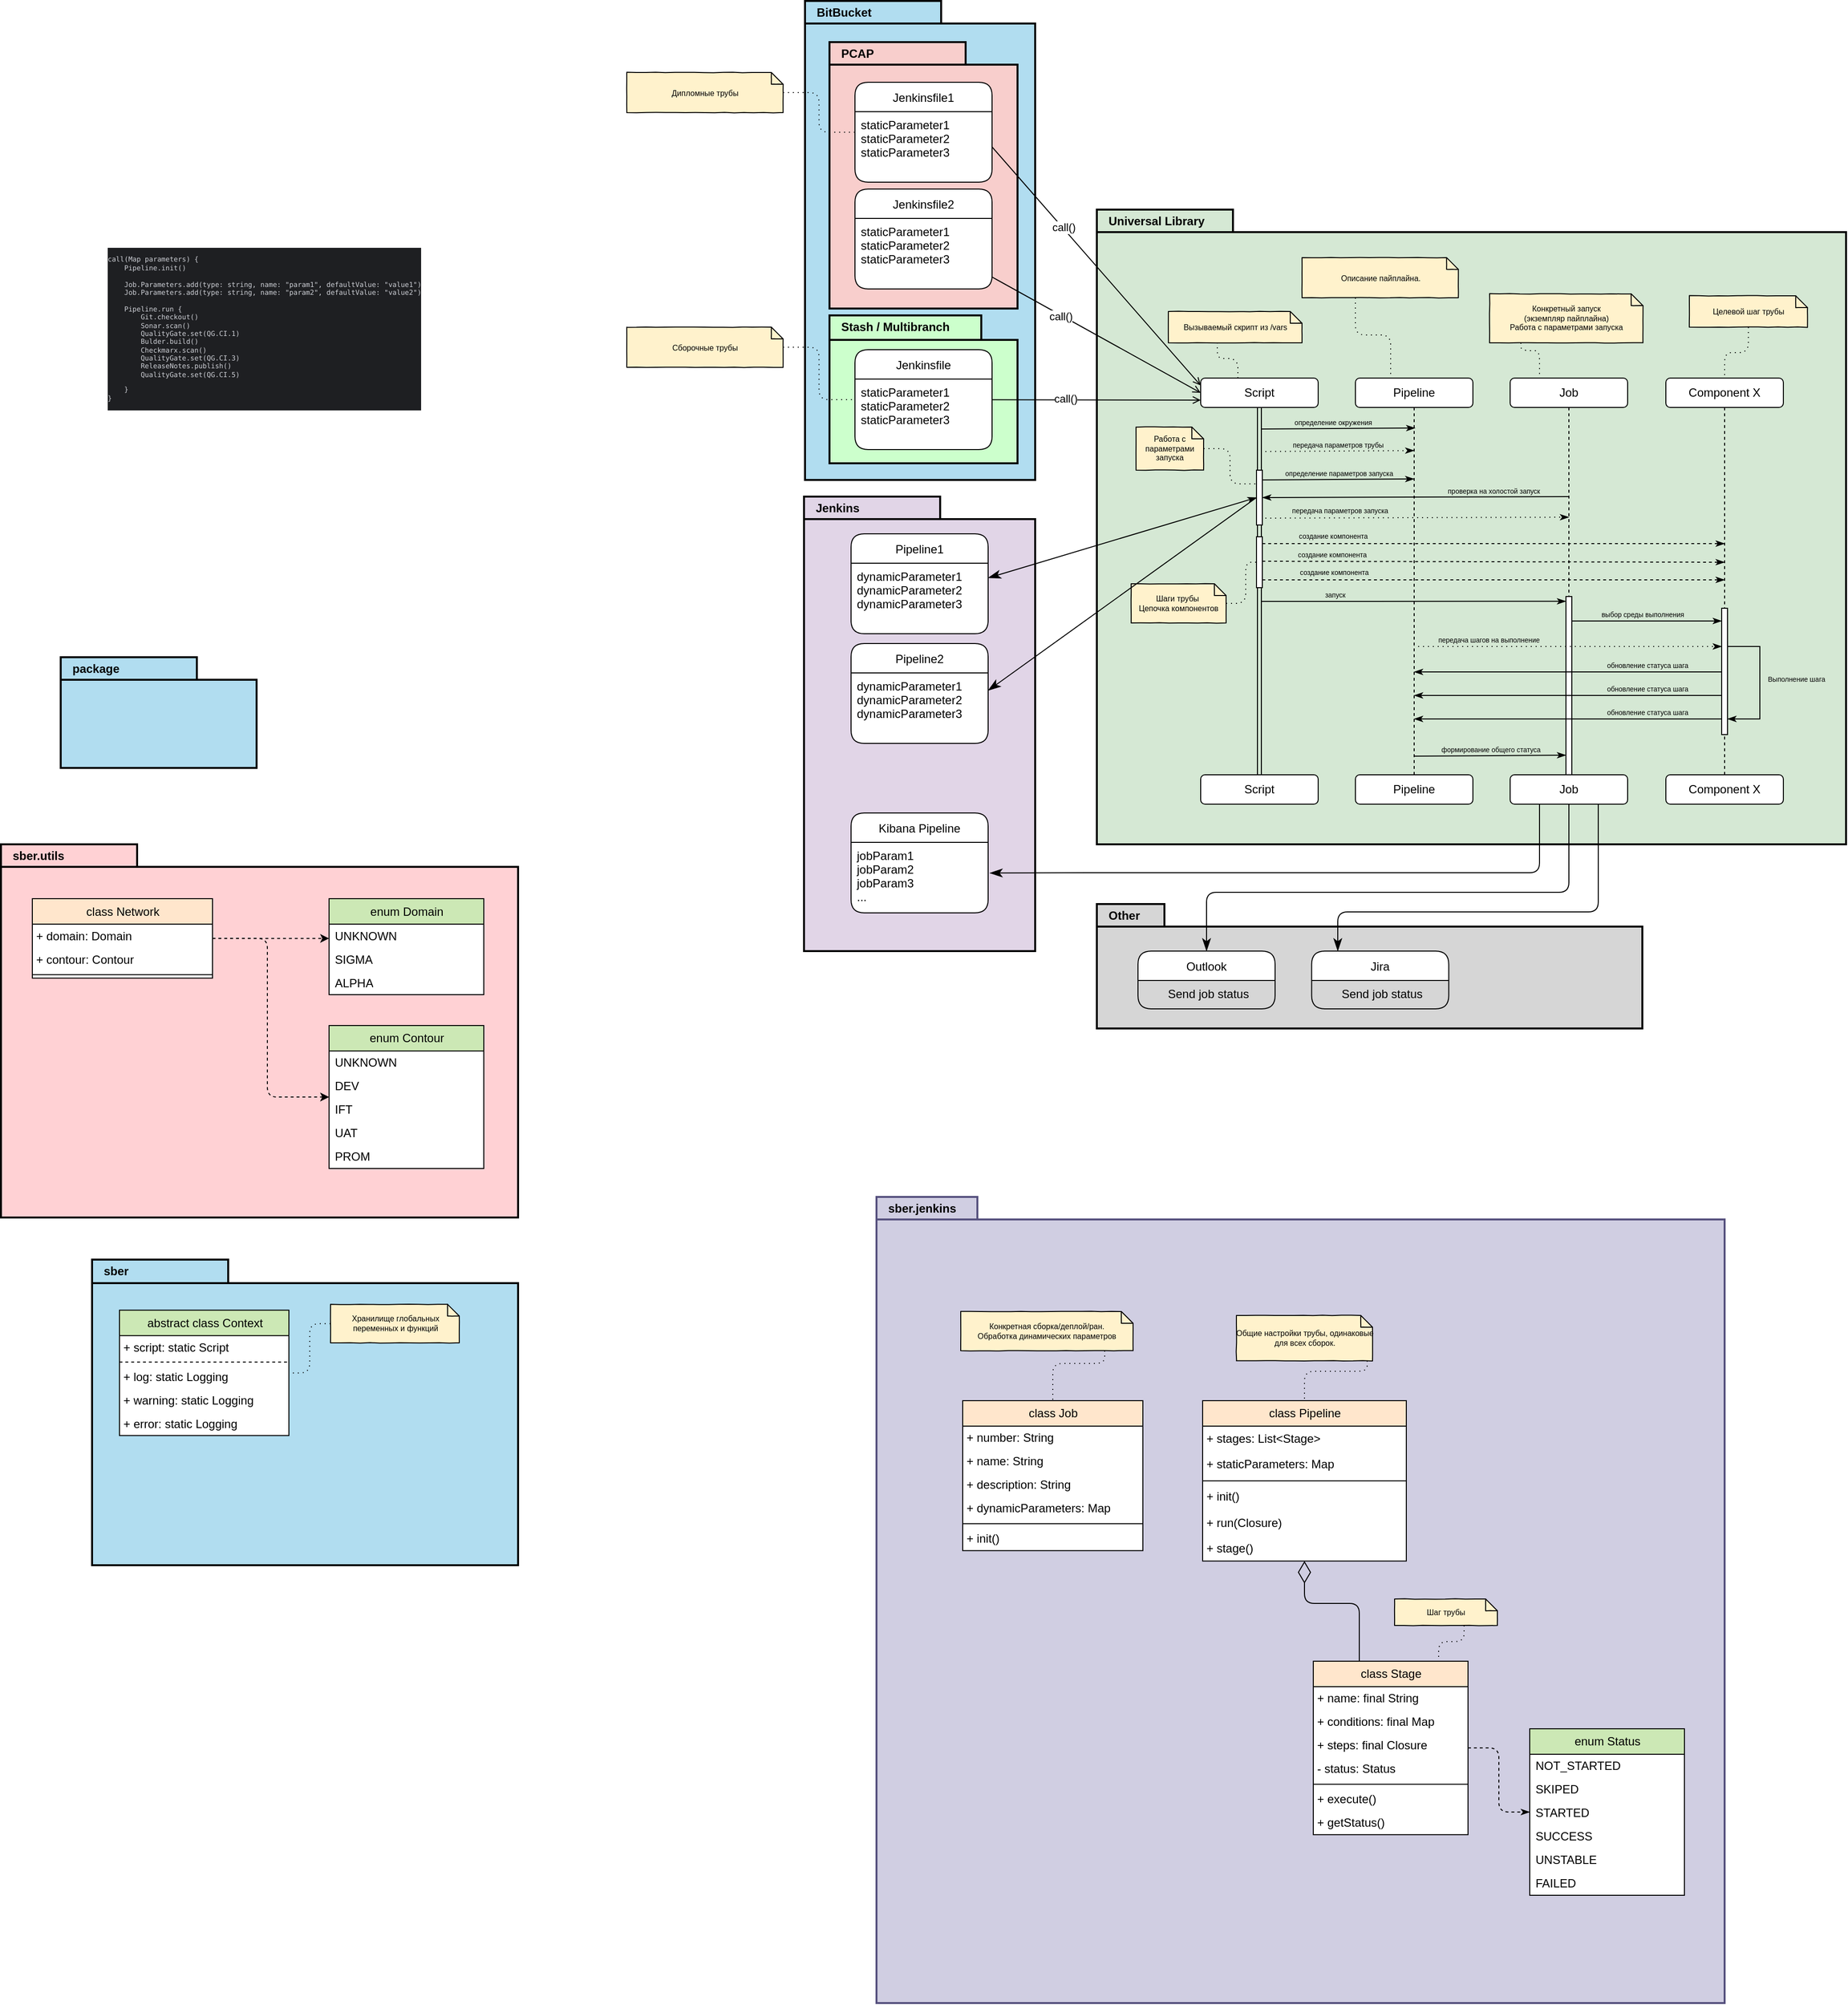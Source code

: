 <mxfile version="21.0.6" type="google"><diagram id="bIu9V-Qddb812y65qy-6" name="Страница 1"><mxGraphModel grid="0" page="1" gridSize="10" guides="1" tooltips="1" connect="1" arrows="1" fold="1" pageScale="1" pageWidth="4681" pageHeight="3300" background="none" math="0" shadow="0"><root><mxCell id="0"/><mxCell id="1" parent="0"/><mxCell id="X7iV0rJtBqH4gFKmBYH3-9" value="BitBucket" style="shape=folder;fontStyle=1;spacingTop=0;tabWidth=139;tabHeight=23;tabPosition=left;align=left;verticalAlign=top;fillColor=#b1ddf0;strokeColor=#000000;html=1;spacing=0;spacingLeft=12;fontFamily=Helvetica;fontSize=12;shadow=0;fillStyle=solid;container=0;spacingRight=0;recursiveResize=0;noLabel=0;movable=1;resizable=1;rotatable=1;deletable=1;editable=1;connectable=1;strokeWidth=2;" vertex="1" parent="1"><mxGeometry x="958" y="61" width="235" height="489" as="geometry"><mxRectangle x="611" y="238" width="103" height="23" as="alternateBounds"/></mxGeometry></mxCell><mxCell id="3-5SR2jo0iCksp9sFmGT-58" value="sber" style="shape=folder;fontStyle=1;spacingTop=0;tabWidth=139;tabHeight=24;tabPosition=left;align=left;verticalAlign=top;html=1;spacing=0;spacingLeft=12;fontFamily=Helvetica;fontSize=12;shadow=0;fillStyle=solid;container=1;spacingRight=0;recursiveResize=0;noLabel=0;movable=1;resizable=1;rotatable=1;deletable=1;editable=1;connectable=1;fillColor=#b1ddf0;strokeColor=#000000;collapsible=0;strokeWidth=2;" vertex="1" parent="1"><mxGeometry x="230" y="1346" width="435" height="312" as="geometry"><mxRectangle x="611" y="238" width="103" height="23" as="alternateBounds"/></mxGeometry></mxCell><mxCell id="JCUkeQLT12vJVHGg3Ljn-1" value="abstract class Context" style="swimlane;fontStyle=0;childLayout=stackLayout;horizontal=1;startSize=26;horizontalStack=0;resizeParent=1;resizeParentMax=0;resizeLast=0;collapsible=0;marginBottom=0;labelBackgroundColor=none;sketch=0;fontFamily=Helvetica;html=1;fontSize=12;verticalAlign=middle;spacing=0;fillColor=#cce8b5;expand=1;editable=1;movable=1;resizable=1;rotatable=1;deletable=1;connectable=1;swimlaneFillColor=#ffffff;strokeColor=#000000;" vertex="1" parent="3-5SR2jo0iCksp9sFmGT-58"><mxGeometry x="28" y="51.66" width="173" height="128" as="geometry"><mxRectangle x="319" y="109" width="91" height="26" as="alternateBounds"/></mxGeometry></mxCell><mxCell id="JCUkeQLT12vJVHGg3Ljn-2" value="+ script: static Script" style="text;fillColor=none;align=left;verticalAlign=middle;spacingLeft=4;spacingRight=4;overflow=hidden;rotatable=0;points=[[0,0.5],[1,0.5]];portConstraint=eastwest;labelBackgroundColor=none;sketch=0;fontFamily=Helvetica;spacing=0;rounded=0;fontSize=12;resizeWidth=0;fixedWidth=0;autosize=0;fontStyle=0;html=1;horizontal=1;spacingBottom=0;" vertex="1" parent="JCUkeQLT12vJVHGg3Ljn-1"><mxGeometry y="26" width="173" height="24" as="geometry"/></mxCell><mxCell id="JCUkeQLT12vJVHGg3Ljn-17" value="" style="line;strokeWidth=1;fillColor=none;align=left;verticalAlign=middle;spacingTop=0;spacingLeft=0;spacingRight=3;rotatable=0;labelPosition=right;points=[];portConstraint=eastwest;strokeColor=inherit;rounded=0;labelBackgroundColor=none;sketch=0;fontFamily=Helvetica;fontSize=12;fontColor=default;html=1;spacing=0;dashed=1;" vertex="1" parent="JCUkeQLT12vJVHGg3Ljn-1"><mxGeometry y="50" width="173" height="6" as="geometry"/></mxCell><mxCell id="JCUkeQLT12vJVHGg3Ljn-3" value="+ log: static Logging" style="text;fillColor=none;align=left;verticalAlign=middle;spacingLeft=4;spacingRight=4;overflow=hidden;rotatable=0;points=[[0,0.5],[1,0.5]];portConstraint=eastwest;labelBackgroundColor=none;sketch=0;fontFamily=Helvetica;spacing=0;rounded=0;fontSize=12;resizeWidth=0;fixedWidth=0;autosize=0;fontStyle=0;html=1;horizontal=1;spacingBottom=0;" vertex="1" parent="JCUkeQLT12vJVHGg3Ljn-1"><mxGeometry y="56" width="173" height="24" as="geometry"/></mxCell><mxCell id="JCUkeQLT12vJVHGg3Ljn-4" value="+ warning: static Logging" style="text;fillColor=none;align=left;verticalAlign=middle;spacingLeft=4;spacingRight=4;overflow=hidden;rotatable=0;points=[[0,0.5],[1,0.5]];portConstraint=eastwest;labelBackgroundColor=none;sketch=0;fontFamily=Helvetica;spacing=0;rounded=0;fontSize=12;resizeWidth=0;fixedWidth=0;autosize=0;fontStyle=0;html=1;horizontal=1;spacingBottom=0;" vertex="1" parent="JCUkeQLT12vJVHGg3Ljn-1"><mxGeometry y="80" width="173" height="24" as="geometry"/></mxCell><mxCell id="JCUkeQLT12vJVHGg3Ljn-6" value="+ error: static Logging" style="text;fillColor=none;align=left;verticalAlign=middle;spacingLeft=4;spacingRight=4;overflow=hidden;rotatable=0;points=[[0,0.5],[1,0.5]];portConstraint=eastwest;labelBackgroundColor=none;sketch=0;fontFamily=Helvetica;spacing=0;rounded=0;fontSize=12;resizeWidth=0;fixedWidth=0;autosize=0;fontStyle=0;html=1;horizontal=1;spacingBottom=0;" vertex="1" parent="JCUkeQLT12vJVHGg3Ljn-1"><mxGeometry y="104" width="173" height="24" as="geometry"/></mxCell><mxCell id="OBfnHA5jEnk5vjcuPi60-9" style="edgeStyle=orthogonalEdgeStyle;orthogonalLoop=1;jettySize=auto;html=1;dashed=1;dashPattern=1 4;rounded=1;endArrow=none;endFill=0;" edge="1" parent="3-5SR2jo0iCksp9sFmGT-58" source="OBfnHA5jEnk5vjcuPi60-8" target="JCUkeQLT12vJVHGg3Ljn-1"><mxGeometry relative="1" as="geometry"/></mxCell><mxCell id="OBfnHA5jEnk5vjcuPi60-8" value="Хранилище глобальных переменных и функций" style="shape=note2;boundedLbl=1;size=12;verticalAlign=middle;align=center;spacing=0;whiteSpace=wrap;html=1;fontSize=8;container=0;comic=1;jiggle=0.5;fillColor=#fff2cc;strokeColor=#000000;" vertex="1" parent="3-5SR2jo0iCksp9sFmGT-58"><mxGeometry x="243.5" y="45.66" width="131.5" height="39.34" as="geometry"><mxRectangle x="307" y="64" width="185" height="35" as="alternateBounds"/></mxGeometry></mxCell><mxCell id="zeTzL1Dh6MkC0qO3ms70-24" value="Universal&amp;nbsp;Library" style="shape=folder;fontStyle=1;spacingTop=0;tabWidth=139;tabHeight=23;tabPosition=left;align=left;verticalAlign=top;fillColor=#d5e8d4;strokeColor=#000000;html=1;spacing=0;spacingLeft=12;fontFamily=Helvetica;fontSize=12;shadow=0;fillStyle=solid;container=0;spacingRight=0;recursiveResize=0;noLabel=0;movable=1;resizable=1;rotatable=1;deletable=1;editable=1;connectable=1;strokeWidth=2;labelBackgroundColor=none;" vertex="1" parent="1"><mxGeometry x="1256" y="274" width="765" height="648" as="geometry"><mxRectangle x="611" y="238" width="103" height="23" as="alternateBounds"/></mxGeometry></mxCell><mxCell id="zeTzL1Dh6MkC0qO3ms70-21" value="PCAP" style="shape=folder;fontStyle=1;spacingTop=0;tabWidth=139;tabHeight=23;tabPosition=left;align=left;verticalAlign=top;fillColor=#f8cecc;strokeColor=#000000;html=1;spacing=0;spacingLeft=12;fontFamily=Helvetica;fontSize=12;shadow=0;fillStyle=solid;container=1;spacingRight=0;recursiveResize=0;noLabel=0;movable=1;resizable=1;rotatable=1;deletable=1;editable=1;connectable=1;expand=1;collapsible=0;strokeWidth=2;" vertex="1" parent="1"><mxGeometry x="983" y="103" width="192" height="272" as="geometry"><mxRectangle x="611" y="238" width="103" height="23" as="alternateBounds"/></mxGeometry></mxCell><mxCell id="zeTzL1Dh6MkC0qO3ms70-123" value="Jenkinsfile1" style="swimlane;childLayout=stackLayout;horizontal=1;startSize=30;horizontalStack=0;rounded=1;fontSize=12;fontStyle=0;strokeWidth=1;resizeParent=0;resizeLast=1;shadow=0;dashed=0;align=center;labelBackgroundColor=none;jiggle=8.5;swimlaneFillColor=default;expand=1;collapsible=0;" vertex="1" parent="zeTzL1Dh6MkC0qO3ms70-21"><mxGeometry x="26" y="41" width="140" height="102" as="geometry"/></mxCell><mxCell id="zeTzL1Dh6MkC0qO3ms70-124" value="staticParameter1&#10;staticParameter2&#10;staticParameter3" style="align=left;strokeColor=none;fillColor=none;spacingLeft=4;fontSize=12;verticalAlign=top;resizable=0;rotatable=0;part=1;labelBackgroundColor=none;jiggle=8.5;fontColor=#000000;" vertex="1" parent="zeTzL1Dh6MkC0qO3ms70-123"><mxGeometry y="30" width="140" height="72" as="geometry"/></mxCell><mxCell id="zeTzL1Dh6MkC0qO3ms70-125" value="Jenkinsfile2" style="swimlane;childLayout=stackLayout;horizontal=1;startSize=30;horizontalStack=0;rounded=1;fontSize=12;fontStyle=0;strokeWidth=1;resizeParent=0;resizeLast=1;shadow=0;dashed=0;align=center;labelBackgroundColor=none;jiggle=8.5;swimlaneFillColor=default;expand=1;collapsible=0;" vertex="1" parent="zeTzL1Dh6MkC0qO3ms70-21"><mxGeometry x="26" y="150" width="140" height="102" as="geometry"/></mxCell><mxCell id="zeTzL1Dh6MkC0qO3ms70-126" value="staticParameter1&#10;staticParameter2&#10;staticParameter3" style="align=left;strokeColor=none;fillColor=none;spacingLeft=4;fontSize=12;verticalAlign=top;resizable=0;rotatable=0;part=1;labelBackgroundColor=none;jiggle=8.5;fontColor=#000000;" vertex="1" parent="zeTzL1Dh6MkC0qO3ms70-125"><mxGeometry y="30" width="140" height="72" as="geometry"/></mxCell><mxCell id="s9lb1_BW0JP49j0HX4TS-2" value="sber.jenkins" style="shape=folder;fontStyle=1;spacingTop=0;tabWidth=103;tabHeight=23;tabPosition=left;align=left;verticalAlign=top;fillColor=#d0cee2;strokeColor=#56517e;html=1;spacing=0;spacingLeft=12;fontFamily=Helvetica;fontSize=12;shadow=0;fillStyle=solid;container=0;spacingRight=0;recursiveResize=0;noLabel=0;movable=1;resizable=1;rotatable=1;deletable=1;editable=1;connectable=1;strokeWidth=2;" vertex="1" parent="1"><mxGeometry x="1031" y="1282" width="866" height="823" as="geometry"><mxRectangle x="611" y="238" width="103" height="23" as="alternateBounds"/></mxGeometry></mxCell><mxCell id="Dw9o8aKONr6-CrL6EMWp-4" value="Общие настройки трубы, одинаковые для всех сборок." style="shape=note2;boundedLbl=1;size=12;verticalAlign=middle;align=center;spacing=0;whiteSpace=wrap;html=1;fontSize=8;container=0;comic=1;jiggle=0.5;fillColor=#fff2cc;strokeColor=#000000;" vertex="1" parent="s9lb1_BW0JP49j0HX4TS-2"><mxGeometry x="367.5" y="121" width="139" height="46.31" as="geometry"><mxRectangle x="307" y="64" width="185" height="35" as="alternateBounds"/></mxGeometry></mxCell><mxCell id="3-5SR2jo0iCksp9sFmGT-14" style="edgeStyle=orthogonalEdgeStyle;rounded=1;comic=0;jumpStyle=none;orthogonalLoop=1;jettySize=auto;html=1;startArrow=none;startFill=0;endArrow=none;endFill=0;endSize=10;dashed=1;dashPattern=1 4;" edge="1" parent="s9lb1_BW0JP49j0HX4TS-2" source="Dw9o8aKONr6-CrL6EMWp-4" target="Dw9o8aKONr6-CrL6EMWp-2"><mxGeometry relative="1" as="geometry"><Array as="points"><mxPoint x="501" y="178"/></Array></mxGeometry></mxCell><mxCell id="Dw9o8aKONr6-CrL6EMWp-2" value="class Pipeline" style="swimlane;fontStyle=0;childLayout=stackLayout;horizontal=1;startSize=26;horizontalStack=0;resizeParent=1;resizeParentMax=0;resizeLast=0;collapsible=0;marginBottom=0;labelBackgroundColor=none;sketch=0;fontFamily=Helvetica;html=1;fontSize=12;verticalAlign=middle;spacing=0;expand=0;editable=1;movable=1;resizable=1;rotatable=1;deletable=1;connectable=1;container=0;part=0;enumerate=0;comic=0;swimlaneFillColor=default;fillColor=#FFE6CC;strokeColor=#000000;fillStyle=solid;" vertex="1" parent="s9lb1_BW0JP49j0HX4TS-2"><mxGeometry x="333" y="208" width="208" height="163.75" as="geometry"><mxRectangle x="34" y="57" width="91" height="26" as="alternateBounds"/></mxGeometry></mxCell><mxCell id="AJbH9gbiXuSHrQDLDwDa-1" value="+ stages: List&amp;lt;Stage&amp;gt;" style="text;fillColor=none;align=left;verticalAlign=middle;spacingLeft=4;spacingRight=4;overflow=hidden;rotatable=0;points=[[0,0.5],[1,0.5]];portConstraint=eastwest;labelBackgroundColor=none;sketch=0;fontFamily=Helvetica;spacing=0;rounded=0;fontSize=12;resizeWidth=0;fixedWidth=0;autosize=0;fontStyle=0;html=1;horizontal=1;spacingBottom=0;spacingTop=0;" vertex="1" parent="Dw9o8aKONr6-CrL6EMWp-2"><mxGeometry y="26" width="208" height="26.125" as="geometry"/></mxCell><mxCell id="OBfnHA5jEnk5vjcuPi60-4" value="+ staticParameters: Map" style="text;fillColor=none;align=left;verticalAlign=middle;spacingLeft=4;spacingRight=4;overflow=hidden;rotatable=0;points=[[0,0.5],[1,0.5]];portConstraint=eastwest;labelBackgroundColor=none;sketch=0;fontFamily=Helvetica;spacing=0;rounded=0;fontSize=12;resizeWidth=0;fixedWidth=0;autosize=0;fontStyle=0;html=1;horizontal=1;spacingBottom=0;spacingTop=0;" vertex="1" parent="Dw9o8aKONr6-CrL6EMWp-2"><mxGeometry y="52.125" width="208" height="26.125" as="geometry"/></mxCell><mxCell id="3-5SR2jo0iCksp9sFmGT-25" value="" style="line;strokeWidth=1;fillColor=none;align=left;verticalAlign=middle;spacingTop=0;spacingLeft=0;spacingRight=3;rotatable=0;labelPosition=right;points=[];portConstraint=eastwest;strokeColor=inherit;rounded=0;labelBackgroundColor=none;sketch=0;fontFamily=Helvetica;fontSize=12;fontColor=default;html=1;spacing=0;" vertex="1" parent="Dw9o8aKONr6-CrL6EMWp-2"><mxGeometry y="78.25" width="208" height="7.125" as="geometry"/></mxCell><mxCell id="OBfnHA5jEnk5vjcuPi60-10" value="+ init()" style="text;fillColor=none;align=left;verticalAlign=middle;spacingLeft=4;spacingRight=4;overflow=hidden;rotatable=0;points=[[0,0.5],[1,0.5]];portConstraint=eastwest;labelBackgroundColor=none;sketch=0;fontFamily=Helvetica;spacing=0;rounded=0;fontSize=12;resizeWidth=0;fixedWidth=0;autosize=0;fontStyle=0;html=1;horizontal=1;spacingBottom=0;spacingTop=0;" vertex="1" parent="Dw9o8aKONr6-CrL6EMWp-2"><mxGeometry y="85.375" width="208" height="26.125" as="geometry"/></mxCell><mxCell id="3-5SR2jo0iCksp9sFmGT-72" value="+ run(Closure)" style="text;fillColor=none;align=left;verticalAlign=middle;spacingLeft=4;spacingRight=4;overflow=hidden;rotatable=0;points=[[0,0.5],[1,0.5]];portConstraint=eastwest;labelBackgroundColor=none;sketch=0;fontFamily=Helvetica;spacing=0;rounded=0;fontSize=12;resizeWidth=0;fixedWidth=0;autosize=0;fontStyle=0;html=1;horizontal=1;spacingBottom=0;spacingTop=0;" vertex="1" parent="Dw9o8aKONr6-CrL6EMWp-2"><mxGeometry y="111.5" width="208" height="26.125" as="geometry"/></mxCell><mxCell id="AJbH9gbiXuSHrQDLDwDa-11" value="+ stage()" style="text;fillColor=none;align=left;verticalAlign=middle;spacingLeft=4;spacingRight=4;overflow=hidden;rotatable=0;points=[[0,0.5],[1,0.5]];portConstraint=eastwest;labelBackgroundColor=none;sketch=0;fontFamily=Helvetica;spacing=0;rounded=0;fontSize=12;resizeWidth=0;fixedWidth=0;autosize=0;fontStyle=0;html=1;horizontal=1;spacingBottom=0;spacingTop=0;" vertex="1" parent="Dw9o8aKONr6-CrL6EMWp-2"><mxGeometry y="137.625" width="208" height="26.125" as="geometry"/></mxCell><mxCell id="V1vY1rDNaNcHR2SM7_Jv-62" style="edgeStyle=orthogonalEdgeStyle;rounded=1;comic=0;jiggle=2;orthogonalLoop=1;jettySize=auto;html=1;labelBackgroundColor=default;strokeWidth=1;fontColor=default;startArrow=none;startFill=0;endArrow=diamondThin;endFill=0;endSize=20;" edge="1" parent="s9lb1_BW0JP49j0HX4TS-2" source="0KkZEGq7IhSo2sqyw6yV-1" target="Dw9o8aKONr6-CrL6EMWp-2"><mxGeometry relative="1" as="geometry"><Array as="points"><mxPoint x="493" y="415"/><mxPoint x="437" y="415"/></Array></mxGeometry></mxCell><mxCell id="3-5SR2jo0iCksp9sFmGT-64" value="Конкретная сборка/деплой/ран.&lt;br&gt;Обработка динамических параметров" style="shape=note2;boundedLbl=1;size=12;verticalAlign=middle;align=center;spacing=0;whiteSpace=wrap;html=1;fontSize=8;container=0;comic=1;jiggle=0.5;fillColor=#fff2cc;strokeColor=#000000;" vertex="1" parent="s9lb1_BW0JP49j0HX4TS-2"><mxGeometry x="86" y="117" width="176" height="40" as="geometry"><mxRectangle x="307" y="64" width="185" height="35" as="alternateBounds"/></mxGeometry></mxCell><mxCell id="3-5SR2jo0iCksp9sFmGT-68" style="edgeStyle=orthogonalEdgeStyle;rounded=1;comic=0;jumpStyle=none;orthogonalLoop=1;jettySize=auto;html=1;dashed=1;dashPattern=1 4;startArrow=none;startFill=0;endArrow=none;endFill=0;endSize=10;" edge="1" parent="s9lb1_BW0JP49j0HX4TS-2" source="3-5SR2jo0iCksp9sFmGT-64" target="3-5SR2jo0iCksp9sFmGT-59"><mxGeometry relative="1" as="geometry"><Array as="points"><mxPoint x="233" y="170"/><mxPoint x="180" y="170"/></Array></mxGeometry></mxCell><mxCell id="3-5SR2jo0iCksp9sFmGT-59" value="class Job" style="swimlane;fontStyle=0;childLayout=stackLayout;horizontal=1;startSize=26;horizontalStack=0;resizeParent=1;resizeParentMax=0;resizeLast=0;collapsible=0;marginBottom=0;labelBackgroundColor=none;sketch=0;fontFamily=Helvetica;html=1;fontSize=12;verticalAlign=middle;spacing=0;part=0;autosize=0;comic=0;expand=0;editable=1;movable=1;resizable=1;rotatable=1;deletable=1;connectable=1;swimlaneFillColor=default;fillColor=#ffe6cc;strokeColor=#000000;" vertex="1" parent="s9lb1_BW0JP49j0HX4TS-2"><mxGeometry x="88" y="208" width="184" height="153.125" as="geometry"><mxRectangle x="37" y="313" width="91" height="26" as="alternateBounds"/></mxGeometry></mxCell><mxCell id="3-5SR2jo0iCksp9sFmGT-60" value="+ number: String" style="text;fillColor=none;align=left;verticalAlign=middle;spacingLeft=4;spacingRight=4;overflow=hidden;rotatable=0;points=[[0,0.5],[1,0.5]];portConstraint=eastwest;labelBackgroundColor=none;sketch=0;fontFamily=Helvetica;spacing=0;rounded=0;fontSize=12;resizeWidth=0;fixedWidth=0;autosize=0;fontStyle=0;html=1;horizontal=1;spacingBottom=0;" vertex="1" parent="3-5SR2jo0iCksp9sFmGT-59"><mxGeometry y="26" width="184" height="24" as="geometry"/></mxCell><mxCell id="3-5SR2jo0iCksp9sFmGT-66" value="+ name: String" style="text;fillColor=none;align=left;verticalAlign=middle;spacingLeft=4;spacingRight=4;overflow=hidden;rotatable=0;points=[[0,0.5],[1,0.5]];portConstraint=eastwest;labelBackgroundColor=none;sketch=0;fontFamily=Helvetica;spacing=0;rounded=0;fontSize=12;resizeWidth=0;fixedWidth=0;autosize=0;fontStyle=0;html=1;horizontal=1;spacingBottom=0;" vertex="1" parent="3-5SR2jo0iCksp9sFmGT-59"><mxGeometry y="50" width="184" height="24" as="geometry"/></mxCell><mxCell id="3-5SR2jo0iCksp9sFmGT-69" value="+ description: String" style="text;fillColor=none;align=left;verticalAlign=middle;spacingLeft=4;spacingRight=4;overflow=hidden;rotatable=0;points=[[0,0.5],[1,0.5]];portConstraint=eastwest;labelBackgroundColor=none;sketch=0;fontFamily=Helvetica;spacing=0;rounded=0;fontSize=12;resizeWidth=0;fixedWidth=0;autosize=0;fontStyle=0;html=1;horizontal=1;spacingBottom=0;" vertex="1" parent="3-5SR2jo0iCksp9sFmGT-59"><mxGeometry y="74" width="184" height="24" as="geometry"/></mxCell><mxCell id="OBfnHA5jEnk5vjcuPi60-5" value="+ dynamicParameters: Map" style="text;fillColor=none;align=left;verticalAlign=middle;spacingLeft=4;spacingRight=4;overflow=hidden;rotatable=0;points=[[0,0.5],[1,0.5]];portConstraint=eastwest;labelBackgroundColor=none;sketch=0;fontFamily=Helvetica;spacing=0;rounded=0;fontSize=12;resizeWidth=0;fixedWidth=0;autosize=0;fontStyle=0;html=1;horizontal=1;spacingBottom=0;" vertex="1" parent="3-5SR2jo0iCksp9sFmGT-59"><mxGeometry y="98" width="184" height="24" as="geometry"/></mxCell><mxCell id="OBfnHA5jEnk5vjcuPi60-2" value="" style="line;strokeWidth=1;fillColor=none;align=left;verticalAlign=middle;spacingTop=0;spacingLeft=0;spacingRight=3;rotatable=0;labelPosition=right;points=[];portConstraint=eastwest;strokeColor=inherit;rounded=0;labelBackgroundColor=none;sketch=0;fontFamily=Helvetica;fontSize=12;fontColor=default;html=1;spacing=0;" vertex="1" parent="3-5SR2jo0iCksp9sFmGT-59"><mxGeometry y="122" width="184" height="7.125" as="geometry"/></mxCell><mxCell id="OBfnHA5jEnk5vjcuPi60-3" value="+ init()" style="text;fillColor=none;align=left;verticalAlign=middle;spacingLeft=4;spacingRight=4;overflow=hidden;rotatable=0;points=[[0,0.5],[1,0.5]];portConstraint=eastwest;labelBackgroundColor=none;sketch=0;fontFamily=Helvetica;spacing=0;rounded=0;fontSize=12;resizeWidth=0;fixedWidth=0;autosize=0;fontStyle=0;html=1;horizontal=1;spacingBottom=0;" vertex="1" parent="3-5SR2jo0iCksp9sFmGT-59"><mxGeometry y="129.125" width="184" height="24" as="geometry"/></mxCell><mxCell id="V1vY1rDNaNcHR2SM7_Jv-37" value="enum Status" style="swimlane;fontStyle=0;childLayout=stackLayout;horizontal=1;startSize=26;horizontalStack=0;resizeParent=1;resizeParentMax=0;resizeLast=0;collapsible=0;marginBottom=0;labelBackgroundColor=none;sketch=0;fontFamily=Helvetica;html=1;fontSize=12;verticalAlign=middle;spacing=0;part=0;autosize=0;comic=0;expand=0;editable=1;movable=1;resizable=1;rotatable=1;deletable=1;connectable=1;swimlaneFillColor=default;fillColor=#cce8b5;strokeColor=#000000;" vertex="1" parent="s9lb1_BW0JP49j0HX4TS-2"><mxGeometry x="667" y="543" width="158" height="170" as="geometry"><mxRectangle x="37" y="313" width="91" height="26" as="alternateBounds"/></mxGeometry></mxCell><mxCell id="V1vY1rDNaNcHR2SM7_Jv-38" value="NOT_STARTED" style="text;fillColor=none;align=left;verticalAlign=middle;spacingLeft=6;spacingRight=4;overflow=hidden;rotatable=0;points=[[0,0.5],[1,0.5]];portConstraint=eastwest;labelBackgroundColor=none;sketch=0;fontFamily=Helvetica;spacing=0;rounded=0;fontSize=12;resizeWidth=0;fixedWidth=0;autosize=0;fontStyle=0;html=1;horizontal=1;spacingBottom=0;connectable=0;" vertex="1" parent="V1vY1rDNaNcHR2SM7_Jv-37"><mxGeometry y="26" width="158" height="24" as="geometry"/></mxCell><mxCell id="1FnlKbR7mhWoCdbmUS_n-1" value="SKIPED" style="text;fillColor=none;align=left;verticalAlign=middle;spacingLeft=6;spacingRight=4;overflow=hidden;rotatable=0;points=[[0,0.5],[1,0.5]];portConstraint=eastwest;labelBackgroundColor=none;sketch=0;fontFamily=Helvetica;spacing=0;rounded=0;fontSize=12;resizeWidth=0;fixedWidth=0;autosize=0;fontStyle=0;html=1;horizontal=1;spacingBottom=0;connectable=0;" vertex="1" parent="V1vY1rDNaNcHR2SM7_Jv-37"><mxGeometry y="50" width="158" height="24" as="geometry"/></mxCell><mxCell id="V1vY1rDNaNcHR2SM7_Jv-39" value="STARTED" style="text;fillColor=none;align=left;verticalAlign=middle;spacingLeft=6;spacingRight=4;overflow=hidden;rotatable=0;points=[[0,0.5],[1,0.5]];portConstraint=eastwest;labelBackgroundColor=none;sketch=0;fontFamily=Helvetica;spacing=0;rounded=0;fontSize=12;resizeWidth=0;fixedWidth=0;autosize=0;fontStyle=0;html=1;horizontal=1;spacingBottom=0;connectable=0;" vertex="1" parent="V1vY1rDNaNcHR2SM7_Jv-37"><mxGeometry y="74" width="158" height="24" as="geometry"/></mxCell><mxCell id="V1vY1rDNaNcHR2SM7_Jv-40" value="SUCCESS" style="text;fillColor=none;align=left;verticalAlign=middle;spacingLeft=6;spacingRight=4;overflow=hidden;rotatable=0;points=[[0,0.5],[1,0.5]];portConstraint=eastwest;labelBackgroundColor=none;sketch=0;fontFamily=Helvetica;spacing=0;rounded=0;fontSize=12;resizeWidth=0;fixedWidth=0;autosize=0;fontStyle=0;html=1;horizontal=1;spacingBottom=0;connectable=0;" vertex="1" parent="V1vY1rDNaNcHR2SM7_Jv-37"><mxGeometry y="98" width="158" height="24" as="geometry"/></mxCell><mxCell id="V1vY1rDNaNcHR2SM7_Jv-55" value="UNSTABLE" style="text;fillColor=none;align=left;verticalAlign=middle;spacingLeft=6;spacingRight=4;overflow=hidden;rotatable=0;points=[[0,0.5],[1,0.5]];portConstraint=eastwest;labelBackgroundColor=none;sketch=0;fontFamily=Helvetica;spacing=0;rounded=0;fontSize=12;resizeWidth=0;fixedWidth=0;autosize=0;fontStyle=0;html=1;horizontal=1;spacingBottom=0;connectable=0;" vertex="1" parent="V1vY1rDNaNcHR2SM7_Jv-37"><mxGeometry y="122" width="158" height="24" as="geometry"/></mxCell><mxCell id="1FnlKbR7mhWoCdbmUS_n-2" value="FAILED" style="text;fillColor=none;align=left;verticalAlign=middle;spacingLeft=6;spacingRight=4;overflow=hidden;rotatable=0;points=[[0,0.5],[1,0.5]];portConstraint=eastwest;labelBackgroundColor=none;sketch=0;fontFamily=Helvetica;spacing=0;rounded=0;fontSize=12;resizeWidth=0;fixedWidth=0;autosize=0;fontStyle=0;html=1;horizontal=1;spacingBottom=0;connectable=0;" vertex="1" parent="V1vY1rDNaNcHR2SM7_Jv-37"><mxGeometry y="146" width="158" height="24" as="geometry"/></mxCell><mxCell id="V1vY1rDNaNcHR2SM7_Jv-54" style="edgeStyle=orthogonalEdgeStyle;rounded=1;comic=0;jiggle=2;orthogonalLoop=1;jettySize=auto;html=1;dashed=1;labelBackgroundColor=default;strokeWidth=1;fontColor=default;startArrow=none;startFill=0;endArrow=classicThin;endFill=1;" edge="1" parent="s9lb1_BW0JP49j0HX4TS-2" source="0KkZEGq7IhSo2sqyw6yV-1" target="V1vY1rDNaNcHR2SM7_Jv-37"><mxGeometry relative="1" as="geometry"/></mxCell><mxCell id="0KkZEGq7IhSo2sqyw6yV-1" value="class Stage" style="swimlane;fontStyle=0;childLayout=stackLayout;horizontal=1;startSize=26;horizontalStack=0;resizeParent=1;resizeParentMax=0;resizeLast=0;collapsible=0;marginBottom=0;labelBackgroundColor=none;sketch=0;fontFamily=Helvetica;html=1;fontSize=12;verticalAlign=middle;spacing=0;part=0;autosize=0;comic=0;expand=0;editable=1;movable=1;resizable=1;rotatable=1;deletable=1;connectable=1;swimlaneFillColor=default;fillColor=#ffe6cc;strokeColor=#000000;" vertex="1" parent="s9lb1_BW0JP49j0HX4TS-2"><mxGeometry x="446" y="474" width="158" height="177.125" as="geometry"><mxRectangle x="37" y="313" width="91" height="26" as="alternateBounds"/></mxGeometry></mxCell><mxCell id="AJbH9gbiXuSHrQDLDwDa-8" value="+ name: final String" style="text;fillColor=none;align=left;verticalAlign=middle;spacingLeft=4;spacingRight=4;overflow=hidden;rotatable=0;points=[[0,0.5],[1,0.5]];portConstraint=eastwest;labelBackgroundColor=none;sketch=0;fontFamily=Helvetica;spacing=0;rounded=0;fontSize=12;resizeWidth=0;fixedWidth=0;autosize=0;fontStyle=0;html=1;horizontal=1;spacingBottom=0;" vertex="1" parent="0KkZEGq7IhSo2sqyw6yV-1"><mxGeometry y="26" width="158" height="24" as="geometry"/></mxCell><mxCell id="AJbH9gbiXuSHrQDLDwDa-9" value="+ conditions: final Map" style="text;fillColor=none;align=left;verticalAlign=middle;spacingLeft=4;spacingRight=4;overflow=hidden;rotatable=0;points=[[0,0.5],[1,0.5]];portConstraint=eastwest;labelBackgroundColor=none;sketch=0;fontFamily=Helvetica;spacing=0;rounded=0;fontSize=12;resizeWidth=0;fixedWidth=0;autosize=0;fontStyle=0;html=1;horizontal=1;spacingBottom=0;" vertex="1" parent="0KkZEGq7IhSo2sqyw6yV-1"><mxGeometry y="50" width="158" height="24" as="geometry"/></mxCell><mxCell id="AJbH9gbiXuSHrQDLDwDa-10" value="+ steps: final Closure" style="text;fillColor=none;align=left;verticalAlign=middle;spacingLeft=4;spacingRight=4;overflow=hidden;rotatable=0;points=[[0,0.5],[1,0.5]];portConstraint=eastwest;labelBackgroundColor=none;sketch=0;fontFamily=Helvetica;spacing=0;rounded=0;fontSize=12;resizeWidth=0;fixedWidth=0;autosize=0;fontStyle=0;html=1;horizontal=1;spacingBottom=0;" vertex="1" parent="0KkZEGq7IhSo2sqyw6yV-1"><mxGeometry y="74" width="158" height="24" as="geometry"/></mxCell><mxCell id="V1vY1rDNaNcHR2SM7_Jv-36" value="- status: Status" style="text;fillColor=none;align=left;verticalAlign=middle;spacingLeft=4;spacingRight=4;overflow=hidden;rotatable=0;points=[[0,0.5],[1,0.5]];portConstraint=eastwest;labelBackgroundColor=none;sketch=0;fontFamily=Helvetica;spacing=0;rounded=0;fontSize=12;resizeWidth=0;fixedWidth=0;autosize=0;fontStyle=0;html=1;horizontal=1;spacingBottom=0;" vertex="1" parent="0KkZEGq7IhSo2sqyw6yV-1"><mxGeometry y="98" width="158" height="24" as="geometry"/></mxCell><mxCell id="V1vY1rDNaNcHR2SM7_Jv-52" value="" style="line;strokeWidth=1;fillColor=none;align=left;verticalAlign=middle;spacingTop=0;spacingLeft=0;spacingRight=3;rotatable=0;labelPosition=right;points=[];portConstraint=eastwest;strokeColor=inherit;rounded=0;labelBackgroundColor=none;sketch=0;fontFamily=Helvetica;fontSize=12;fontColor=default;html=1;spacing=0;" vertex="1" parent="0KkZEGq7IhSo2sqyw6yV-1"><mxGeometry y="122" width="158" height="7.125" as="geometry"/></mxCell><mxCell id="V1vY1rDNaNcHR2SM7_Jv-53" value="+ execute()" style="text;fillColor=none;align=left;verticalAlign=middle;spacingLeft=4;spacingRight=4;overflow=hidden;rotatable=0;points=[[0,0.5],[1,0.5]];portConstraint=eastwest;labelBackgroundColor=none;sketch=0;fontFamily=Helvetica;spacing=0;rounded=0;fontSize=12;resizeWidth=0;fixedWidth=0;autosize=0;fontStyle=0;html=1;horizontal=1;spacingBottom=0;" vertex="1" parent="0KkZEGq7IhSo2sqyw6yV-1"><mxGeometry y="129.125" width="158" height="24" as="geometry"/></mxCell><mxCell id="V1vY1rDNaNcHR2SM7_Jv-56" value="+ getStatus()" style="text;fillColor=none;align=left;verticalAlign=middle;spacingLeft=4;spacingRight=4;overflow=hidden;rotatable=0;points=[[0,0.5],[1,0.5]];portConstraint=eastwest;labelBackgroundColor=none;sketch=0;fontFamily=Helvetica;spacing=0;rounded=0;fontSize=12;resizeWidth=0;fixedWidth=0;autosize=0;fontStyle=0;html=1;horizontal=1;spacingBottom=0;" vertex="1" parent="0KkZEGq7IhSo2sqyw6yV-1"><mxGeometry y="153.125" width="158" height="24" as="geometry"/></mxCell><mxCell id="3-5SR2jo0iCksp9sFmGT-28" style="edgeStyle=orthogonalEdgeStyle;rounded=1;comic=0;jumpStyle=none;orthogonalLoop=1;jettySize=auto;html=1;dashed=1;dashPattern=1 4;startArrow=none;startFill=0;endArrow=none;endFill=0;endSize=10;" edge="1" parent="s9lb1_BW0JP49j0HX4TS-2" source="Dw9o8aKONr6-CrL6EMWp-9" target="0KkZEGq7IhSo2sqyw6yV-1"><mxGeometry relative="1" as="geometry"><Array as="points"><mxPoint x="600" y="454"/><mxPoint x="574" y="454"/></Array></mxGeometry></mxCell><mxCell id="Dw9o8aKONr6-CrL6EMWp-9" value="Шаг трубы" style="shape=note2;boundedLbl=1;size=12;verticalAlign=middle;align=center;spacing=0;whiteSpace=wrap;html=1;fontSize=8;container=0;comic=1;jiggle=0.5;fillColor=#fff2cc;strokeColor=#000000;" vertex="1" parent="s9lb1_BW0JP49j0HX4TS-2"><mxGeometry x="529" y="410.5" width="105" height="27" as="geometry"><mxRectangle x="307" y="64" width="185" height="35" as="alternateBounds"/></mxGeometry></mxCell><mxCell id="3-5SR2jo0iCksp9sFmGT-57" value="package" style="shape=folder;fontStyle=1;spacingTop=0;tabWidth=139;tabHeight=23;tabPosition=left;align=left;verticalAlign=top;fillColor=#b1ddf0;strokeColor=#000000;html=1;spacing=0;spacingLeft=12;fontFamily=Helvetica;fontSize=12;shadow=0;fillStyle=solid;container=0;spacingRight=0;recursiveResize=0;noLabel=0;movable=1;resizable=1;rotatable=1;deletable=1;editable=1;connectable=1;strokeWidth=2;" vertex="1" parent="1"><mxGeometry x="198" y="731" width="200" height="113" as="geometry"><mxRectangle x="611" y="238" width="103" height="23" as="alternateBounds"/></mxGeometry></mxCell><mxCell id="zeTzL1Dh6MkC0qO3ms70-6" style="edgeStyle=orthogonalEdgeStyle;rounded=1;orthogonalLoop=1;jettySize=auto;html=1;dashed=1;endArrow=none;endFill=0;startArrow=none;startFill=0;dashPattern=1 4;" edge="1" parent="1" source="zeTzL1Dh6MkC0qO3ms70-2" target="zeTzL1Dh6MkC0qO3ms70-5"><mxGeometry relative="1" as="geometry"><Array as="points"><mxPoint x="1400" y="426"/><mxPoint x="1379" y="426"/></Array></mxGeometry></mxCell><mxCell id="V1vY1rDNaNcHR2SM7_Jv-85" style="rounded=0;comic=0;sketch=0;jiggle=2;jumpStyle=none;jumpSize=6;orthogonalLoop=1;jettySize=auto;html=1;shadow=0;labelBackgroundColor=default;strokeWidth=1;fontColor=default;startArrow=none;startFill=0;endArrow=none;endFill=0;edgeStyle=orthogonalEdgeStyle;shape=link;" edge="1" parent="1" source="zeTzL1Dh6MkC0qO3ms70-2" target="zeTzL1Dh6MkC0qO3ms70-3"><mxGeometry relative="1" as="geometry"/></mxCell><mxCell id="zeTzL1Dh6MkC0qO3ms70-2" value="Script" style="rounded=1;whiteSpace=wrap;html=1;" vertex="1" parent="1"><mxGeometry x="1362" y="446" width="120" height="30" as="geometry"/></mxCell><mxCell id="zeTzL1Dh6MkC0qO3ms70-3" value="Script" style="rounded=1;whiteSpace=wrap;html=1;" vertex="1" parent="1"><mxGeometry x="1362" y="851" width="120" height="30" as="geometry"/></mxCell><mxCell id="zeTzL1Dh6MkC0qO3ms70-5" value="Вызываемый скрипт из /vars" style="shape=note2;boundedLbl=1;size=12;verticalAlign=middle;align=center;spacing=0;whiteSpace=wrap;html=1;fontSize=8;container=0;comic=1;jiggle=0.5;fillColor=#fff2cc;strokeColor=#000000;" vertex="1" parent="1"><mxGeometry x="1329" y="378" width="136.5" height="32" as="geometry"><mxRectangle x="307" y="64" width="185" height="35" as="alternateBounds"/></mxGeometry></mxCell><mxCell id="zeTzL1Dh6MkC0qO3ms70-83" style="edgeStyle=none;rounded=0;orthogonalLoop=1;jettySize=auto;html=1;fontColor=#000000;startArrow=none;startFill=0;endArrow=none;endFill=0;dashed=1;" edge="1" parent="1" target="zeTzL1Dh6MkC0qO3ms70-9"><mxGeometry relative="1" as="geometry"><mxPoint x="1580" y="851" as="sourcePoint"/></mxGeometry></mxCell><mxCell id="V1vY1rDNaNcHR2SM7_Jv-99" style="edgeStyle=orthogonalEdgeStyle;rounded=1;comic=0;sketch=0;jiggle=2;jumpStyle=none;jumpSize=6;orthogonalLoop=1;jettySize=auto;html=1;shadow=0;labelBackgroundColor=default;strokeWidth=1;fontSize=14;fontColor=default;startArrow=none;startFill=0;endArrow=none;endFill=0;endSize=10;dashed=1;" edge="1" parent="1" source="zeTzL1Dh6MkC0qO3ms70-7" target="zeTzL1Dh6MkC0qO3ms70-9"><mxGeometry relative="1" as="geometry"/></mxCell><mxCell id="zeTzL1Dh6MkC0qO3ms70-7" value="Pipeline" style="rounded=1;whiteSpace=wrap;html=1;" vertex="1" parent="1"><mxGeometry x="1520" y="446" width="120" height="30" as="geometry"/></mxCell><mxCell id="zeTzL1Dh6MkC0qO3ms70-9" value="Pipeline" style="rounded=1;whiteSpace=wrap;html=1;" vertex="1" parent="1"><mxGeometry x="1520" y="851" width="120" height="30" as="geometry"/></mxCell><mxCell id="zeTzL1Dh6MkC0qO3ms70-13" value="call()" style="rounded=0;orthogonalLoop=1;jettySize=auto;html=1;startArrow=none;startFill=0;endArrow=open;endFill=0;entryX=0;entryY=0.25;entryDx=0;entryDy=0;labelBackgroundColor=default;fontColor=default;exitX=1;exitY=0.5;exitDx=0;exitDy=0;endSize=6;" edge="1" parent="1" source="zeTzL1Dh6MkC0qO3ms70-124" target="zeTzL1Dh6MkC0qO3ms70-2"><mxGeometry x="-0.321" y="1" relative="1" as="geometry"><mxPoint x="1148" y="375.511" as="sourcePoint"/><mxPoint as="offset"/></mxGeometry></mxCell><mxCell id="zeTzL1Dh6MkC0qO3ms70-26" style="edgeStyle=none;rounded=0;orthogonalLoop=1;jettySize=auto;html=1;fontColor=#000000;startArrow=none;startFill=0;endArrow=open;endFill=0;entryX=0;entryY=0.5;entryDx=0;entryDy=0;endSize=6;" edge="1" parent="1" source="zeTzL1Dh6MkC0qO3ms70-125" target="zeTzL1Dh6MkC0qO3ms70-2"><mxGeometry relative="1" as="geometry"><mxPoint x="1148" y="459.493" as="sourcePoint"/></mxGeometry></mxCell><mxCell id="zeTzL1Dh6MkC0qO3ms70-28" value="call()" style="edgeLabel;html=1;align=center;verticalAlign=middle;resizable=0;points=[];fontColor=#000000;labelBackgroundColor=default;" vertex="1" connectable="0" parent="zeTzL1Dh6MkC0qO3ms70-26"><mxGeometry x="-0.063" y="2" relative="1" as="geometry"><mxPoint x="-31" y="-14" as="offset"/></mxGeometry></mxCell><mxCell id="zeTzL1Dh6MkC0qO3ms70-73" value="Component X" style="rounded=1;whiteSpace=wrap;html=1;" vertex="1" parent="1"><mxGeometry x="1837" y="446" width="120" height="30" as="geometry"/></mxCell><mxCell id="zeTzL1Dh6MkC0qO3ms70-74" style="edgeStyle=orthogonalEdgeStyle;rounded=0;orthogonalLoop=1;jettySize=auto;html=1;entryX=0.5;entryY=1;entryDx=0;entryDy=0;endArrow=none;endFill=0;dashed=1;" edge="1" parent="1" source="zeTzL1Dh6MkC0qO3ms70-76" target="zeTzL1Dh6MkC0qO3ms70-73"><mxGeometry relative="1" as="geometry"/></mxCell><mxCell id="zeTzL1Dh6MkC0qO3ms70-76" value="Component X" style="rounded=1;whiteSpace=wrap;html=1;" vertex="1" parent="1"><mxGeometry x="1837" y="851" width="120" height="30" as="geometry"/></mxCell><mxCell id="zeTzL1Dh6MkC0qO3ms70-82" style="edgeStyle=none;rounded=0;orthogonalLoop=1;jettySize=auto;html=1;fontColor=#000000;startArrow=none;startFill=0;endArrow=none;endFill=0;dashed=1;" edge="1" parent="1" source="V1vY1rDNaNcHR2SM7_Jv-100" target="zeTzL1Dh6MkC0qO3ms70-80"><mxGeometry relative="1" as="geometry"/></mxCell><mxCell id="zeTzL1Dh6MkC0qO3ms70-78" value="Job" style="rounded=1;whiteSpace=wrap;html=1;" vertex="1" parent="1"><mxGeometry x="1678" y="446" width="120" height="30" as="geometry"/></mxCell><mxCell id="zeTzL1Dh6MkC0qO3ms70-80" value="Job" style="rounded=1;whiteSpace=wrap;html=1;" vertex="1" parent="1"><mxGeometry x="1678" y="851" width="120" height="30" as="geometry"/></mxCell><mxCell id="zeTzL1Dh6MkC0qO3ms70-106" style="edgeStyle=orthogonalEdgeStyle;rounded=1;orthogonalLoop=1;jettySize=auto;html=1;shadow=0;dashed=1;fontColor=#000000;startArrow=none;startFill=0;endArrow=none;endFill=0;dashPattern=1 4;" edge="1" parent="1" source="zeTzL1Dh6MkC0qO3ms70-105" target="zeTzL1Dh6MkC0qO3ms70-7"><mxGeometry relative="1" as="geometry"><Array as="points"><mxPoint x="1520" y="402"/><mxPoint x="1556" y="402"/></Array></mxGeometry></mxCell><mxCell id="zeTzL1Dh6MkC0qO3ms70-105" value="Описание пайплайна.&lt;br&gt;" style="shape=note2;boundedLbl=1;size=12;verticalAlign=middle;align=center;spacing=0;whiteSpace=wrap;html=1;fontSize=8;container=0;comic=1;jiggle=0.5;fillColor=#fff2cc;strokeColor=#000000;" vertex="1" parent="1"><mxGeometry x="1465.5" y="323" width="159.63" height="41" as="geometry"><mxRectangle x="307" y="64" width="185" height="35" as="alternateBounds"/></mxGeometry></mxCell><mxCell id="zeTzL1Dh6MkC0qO3ms70-108" style="edgeStyle=orthogonalEdgeStyle;rounded=1;orthogonalLoop=1;jettySize=auto;html=1;shadow=0;dashed=1;fontColor=#000000;startArrow=none;startFill=0;endArrow=none;endFill=0;dashPattern=1 4;" edge="1" parent="1" source="zeTzL1Dh6MkC0qO3ms70-107" target="zeTzL1Dh6MkC0qO3ms70-78"><mxGeometry relative="1" as="geometry"><Array as="points"><mxPoint x="1689" y="418"/><mxPoint x="1708" y="418"/></Array></mxGeometry></mxCell><mxCell id="zeTzL1Dh6MkC0qO3ms70-107" value="Конкретный запуск&lt;br&gt;(экземпляр пайплайна)&lt;br&gt;Работа с параметрами запуска" style="shape=note2;boundedLbl=1;size=12;verticalAlign=middle;align=center;spacing=0;whiteSpace=wrap;html=1;fontSize=8;container=0;comic=1;jiggle=0.5;fillColor=#fff2cc;strokeColor=#000000;" vertex="1" parent="1"><mxGeometry x="1657" y="360" width="156.62" height="50" as="geometry"><mxRectangle x="307" y="64" width="185" height="35" as="alternateBounds"/></mxGeometry></mxCell><mxCell id="zeTzL1Dh6MkC0qO3ms70-118" value="" style="endArrow=classicThin;html=1;rounded=0;shadow=0;fontColor=#000000;flowAnimation=0;endFill=1;" edge="1" parent="1"><mxGeometry width="50" height="50" relative="1" as="geometry"><mxPoint x="1424" y="498" as="sourcePoint"/><mxPoint x="1581" y="497" as="targetPoint"/></mxGeometry></mxCell><mxCell id="zeTzL1Dh6MkC0qO3ms70-119" value="определение окружения" style="edgeLabel;html=1;align=center;verticalAlign=middle;resizable=0;points=[];fontColor=#000000;labelBackgroundColor=none;fontSize=7;" vertex="1" connectable="0" parent="zeTzL1Dh6MkC0qO3ms70-118"><mxGeometry x="-0.284" y="2" relative="1" as="geometry"><mxPoint x="17" y="-4" as="offset"/></mxGeometry></mxCell><mxCell id="zeTzL1Dh6MkC0qO3ms70-120" value="" style="endArrow=classicThin;html=1;rounded=0;shadow=0;fontColor=#000000;flowAnimation=1;noJump=0;dashed=1;dashPattern=1 4;endFill=1;" edge="1" parent="1"><mxGeometry width="50" height="50" relative="1" as="geometry"><mxPoint x="1424" y="521" as="sourcePoint"/><mxPoint x="1580" y="520" as="targetPoint"/></mxGeometry></mxCell><mxCell id="zeTzL1Dh6MkC0qO3ms70-121" value="передача параметров трубы" style="edgeLabel;html=1;align=center;verticalAlign=middle;resizable=0;points=[];fontColor=#000000;labelBackgroundColor=none;fontSize=7;" vertex="1" connectable="0" parent="zeTzL1Dh6MkC0qO3ms70-120"><mxGeometry relative="1" as="geometry"><mxPoint y="-6" as="offset"/></mxGeometry></mxCell><mxCell id="zeTzL1Dh6MkC0qO3ms70-129" value="" style="endArrow=classicThin;html=1;rounded=0;shadow=0;fontColor=#000000;anchorPointDirection=1;startFill=0;endFill=1;noJump=0;flowAnimation=1;strokeWidth=1;ignoreEdge=0;orthogonalLoop=0;orthogonal=0;enumerate=0;comic=0;startArrow=none;jiggle=2;dashed=1;dashPattern=1 4;" edge="1" parent="1"><mxGeometry width="50" height="50" relative="1" as="geometry"><mxPoint x="1424" y="589" as="sourcePoint"/><mxPoint x="1738" y="588" as="targetPoint"/></mxGeometry></mxCell><mxCell id="zeTzL1Dh6MkC0qO3ms70-130" value="передача параметров запуска" style="edgeLabel;html=1;align=center;verticalAlign=middle;resizable=0;points=[];fontColor=#000000;labelBackgroundColor=none;fontSize=7;" vertex="1" connectable="0" parent="zeTzL1Dh6MkC0qO3ms70-129"><mxGeometry x="-0.284" y="2" relative="1" as="geometry"><mxPoint x="-33" y="-5" as="offset"/></mxGeometry></mxCell><mxCell id="V1vY1rDNaNcHR2SM7_Jv-20" value="" style="endArrow=classicThin;html=1;rounded=0;shadow=0;fontColor=#000000;flowAnimation=0;noJump=0;startArrow=none;startFill=0;endFill=1;anchorPointDirection=1;" edge="1" parent="1"><mxGeometry width="50" height="50" relative="1" as="geometry"><mxPoint x="1425" y="550" as="sourcePoint"/><mxPoint x="1580" y="549" as="targetPoint"/></mxGeometry></mxCell><mxCell id="V1vY1rDNaNcHR2SM7_Jv-21" value="определение параметров запуска" style="edgeLabel;html=1;align=center;verticalAlign=middle;resizable=0;points=[];fontColor=#000000;labelBackgroundColor=none;fontSize=7;" vertex="1" connectable="0" parent="V1vY1rDNaNcHR2SM7_Jv-20"><mxGeometry relative="1" as="geometry"><mxPoint y="-6" as="offset"/></mxGeometry></mxCell><mxCell id="V1vY1rDNaNcHR2SM7_Jv-24" value="" style="endArrow=classicThin;html=1;rounded=0;shadow=0;fontColor=#000000;flowAnimation=0;noJump=0;startArrow=none;startFill=0;endFill=1;dashed=1;" edge="1" parent="1"><mxGeometry width="50" height="50" relative="1" as="geometry"><mxPoint x="1425" y="615" as="sourcePoint"/><mxPoint x="1897" y="615" as="targetPoint"/></mxGeometry></mxCell><mxCell id="V1vY1rDNaNcHR2SM7_Jv-25" value="создание компонента" style="edgeLabel;html=1;align=center;verticalAlign=middle;resizable=0;points=[];fontColor=#000000;labelBackgroundColor=none;fontSize=7;" vertex="1" connectable="0" parent="V1vY1rDNaNcHR2SM7_Jv-24"><mxGeometry x="-0.284" y="2" relative="1" as="geometry"><mxPoint x="-97" y="-5" as="offset"/></mxGeometry></mxCell><mxCell id="V1vY1rDNaNcHR2SM7_Jv-26" value="" style="endArrow=classicThin;html=1;rounded=0;shadow=0;fontColor=#000000;flowAnimation=0;noJump=0;startArrow=none;startFill=0;endFill=1;dashed=1;" edge="1" parent="1"><mxGeometry width="50" height="50" relative="1" as="geometry"><mxPoint x="1425" y="633" as="sourcePoint"/><mxPoint x="1897" y="634" as="targetPoint"/></mxGeometry></mxCell><mxCell id="V1vY1rDNaNcHR2SM7_Jv-27" value="создание компонента" style="edgeLabel;html=1;align=center;verticalAlign=middle;resizable=0;points=[];fontColor=#000000;labelBackgroundColor=none;fontSize=7;" vertex="1" connectable="0" parent="V1vY1rDNaNcHR2SM7_Jv-26"><mxGeometry x="-0.284" y="2" relative="1" as="geometry"><mxPoint x="-98" y="-5" as="offset"/></mxGeometry></mxCell><mxCell id="V1vY1rDNaNcHR2SM7_Jv-28" value="" style="endArrow=classicThin;html=1;rounded=0;shadow=0;fontColor=#000000;flowAnimation=0;noJump=0;startArrow=none;startFill=0;endFill=1;dashed=1;" edge="1" parent="1"><mxGeometry width="50" height="50" relative="1" as="geometry"><mxPoint x="1425" y="652" as="sourcePoint"/><mxPoint x="1897" y="652" as="targetPoint"/></mxGeometry></mxCell><mxCell id="V1vY1rDNaNcHR2SM7_Jv-29" value="создание компонента" style="edgeLabel;html=1;align=center;verticalAlign=middle;resizable=0;points=[];fontColor=#000000;labelBackgroundColor=none;fontSize=7;" vertex="1" connectable="0" parent="V1vY1rDNaNcHR2SM7_Jv-28"><mxGeometry x="-0.284" y="2" relative="1" as="geometry"><mxPoint x="-96" y="-5" as="offset"/></mxGeometry></mxCell><mxCell id="V1vY1rDNaNcHR2SM7_Jv-30" value="" style="rounded=0;whiteSpace=wrap;html=1;strokeColor=#000000;strokeWidth=1;connectable=1;" vertex="1" parent="1"><mxGeometry x="1419" y="608" width="6" height="52" as="geometry"/></mxCell><mxCell id="V1vY1rDNaNcHR2SM7_Jv-35" style="edgeStyle=orthogonalEdgeStyle;rounded=1;comic=0;jiggle=2;orthogonalLoop=1;jettySize=auto;html=1;dashed=1;labelBackgroundColor=default;strokeWidth=1;fontColor=default;startArrow=none;startFill=0;endArrow=none;endFill=0;dashPattern=1 4;entryX=0;entryY=0.5;entryDx=0;entryDy=0;" edge="1" parent="1" source="V1vY1rDNaNcHR2SM7_Jv-34" target="V1vY1rDNaNcHR2SM7_Jv-30"><mxGeometry relative="1" as="geometry"><mxPoint x="1420" y="666" as="targetPoint"/><Array as="points"><mxPoint x="1408" y="676"/><mxPoint x="1408" y="634"/></Array></mxGeometry></mxCell><mxCell id="V1vY1rDNaNcHR2SM7_Jv-34" value="Шаги трубы&amp;nbsp;&lt;br&gt;Цепочка компонентов" style="shape=note2;boundedLbl=1;size=12;verticalAlign=middle;align=center;spacing=0;whiteSpace=wrap;html=1;fontSize=8;container=0;comic=1;jiggle=0.5;fillColor=#fff2cc;strokeColor=#000000;" vertex="1" parent="1"><mxGeometry x="1291" y="656" width="97" height="40" as="geometry"><mxRectangle x="307" y="64" width="185" height="35" as="alternateBounds"/></mxGeometry></mxCell><mxCell id="V1vY1rDNaNcHR2SM7_Jv-65" value="Jenkins" style="shape=folder;fontStyle=1;spacingTop=0;tabWidth=139;tabHeight=23;tabPosition=left;align=left;verticalAlign=top;fillColor=#E1D5E7;strokeColor=#000000;html=1;spacing=0;spacingLeft=12;fontFamily=Helvetica;fontSize=12;shadow=0;fillStyle=solid;container=1;spacingRight=0;recursiveResize=0;noLabel=0;movable=1;resizable=1;rotatable=1;deletable=1;editable=1;connectable=1;expand=1;collapsible=0;strokeWidth=2;" vertex="1" parent="1"><mxGeometry x="957" y="567" width="236" height="464" as="geometry"><mxRectangle x="611" y="238" width="103" height="23" as="alternateBounds"/></mxGeometry></mxCell><mxCell id="V1vY1rDNaNcHR2SM7_Jv-66" value="Pipeline1" style="swimlane;childLayout=stackLayout;horizontal=1;startSize=30;horizontalStack=0;rounded=1;fontSize=12;fontStyle=0;strokeWidth=1;resizeParent=0;resizeLast=1;shadow=0;dashed=0;align=center;labelBackgroundColor=none;jiggle=8.5;swimlaneFillColor=default;expand=1;collapsible=0;" vertex="1" parent="V1vY1rDNaNcHR2SM7_Jv-65"><mxGeometry x="48" y="38" width="140" height="102" as="geometry"/></mxCell><mxCell id="V1vY1rDNaNcHR2SM7_Jv-67" value="dynamicParameter1&#10;dynamicParameter2&#10;dynamicParameter3" style="align=left;strokeColor=none;fillColor=none;spacingLeft=4;fontSize=12;verticalAlign=top;resizable=0;rotatable=0;part=1;labelBackgroundColor=none;jiggle=8.5;fontColor=#000000;" vertex="1" parent="V1vY1rDNaNcHR2SM7_Jv-66"><mxGeometry y="30" width="140" height="72" as="geometry"/></mxCell><mxCell id="V1vY1rDNaNcHR2SM7_Jv-68" value="Pipeline2" style="swimlane;childLayout=stackLayout;horizontal=1;startSize=30;horizontalStack=0;rounded=1;fontSize=12;fontStyle=0;strokeWidth=1;resizeParent=0;resizeLast=1;shadow=0;dashed=0;align=center;labelBackgroundColor=none;jiggle=8.5;swimlaneFillColor=default;expand=1;collapsible=0;" vertex="1" parent="V1vY1rDNaNcHR2SM7_Jv-65"><mxGeometry x="48" y="150" width="140" height="102" as="geometry"/></mxCell><mxCell id="V1vY1rDNaNcHR2SM7_Jv-69" value="dynamicParameter1&#10;dynamicParameter2&#10;dynamicParameter3" style="align=left;strokeColor=none;fillColor=none;spacingLeft=4;fontSize=12;verticalAlign=top;resizable=0;rotatable=0;part=1;labelBackgroundColor=none;jiggle=8.5;fontColor=#000000;" vertex="1" parent="V1vY1rDNaNcHR2SM7_Jv-68"><mxGeometry y="30" width="140" height="72" as="geometry"/></mxCell><mxCell id="V1vY1rDNaNcHR2SM7_Jv-86" value="Kibana Pipeline" style="swimlane;childLayout=stackLayout;horizontal=1;startSize=30;horizontalStack=0;rounded=1;fontSize=12;fontStyle=0;strokeWidth=1;resizeParent=0;resizeLast=1;shadow=0;dashed=0;align=center;labelBackgroundColor=none;jiggle=8.5;swimlaneFillColor=default;expand=1;collapsible=0;" vertex="1" parent="V1vY1rDNaNcHR2SM7_Jv-65"><mxGeometry x="48" y="323" width="140" height="102" as="geometry"/></mxCell><mxCell id="V1vY1rDNaNcHR2SM7_Jv-87" value="jobParam1&#10;jobParam2&#10;jobParam3&#10;..." style="align=left;strokeColor=none;fillColor=none;spacingLeft=4;fontSize=12;verticalAlign=top;resizable=0;rotatable=0;part=1;labelBackgroundColor=none;jiggle=8.5;fontColor=#000000;" vertex="1" parent="V1vY1rDNaNcHR2SM7_Jv-86"><mxGeometry y="30" width="140" height="72" as="geometry"/></mxCell><mxCell id="V1vY1rDNaNcHR2SM7_Jv-73" value="" style="endArrow=classicThin;html=1;rounded=0;shadow=0;fontColor=#000000;anchorPointDirection=1;startFill=0;endFill=1;noJump=0;flowAnimation=0;strokeWidth=1;ignoreEdge=0;orthogonalLoop=0;orthogonal=0;enumerate=0;comic=0;startArrow=none;endSize=6;jumpStyle=none;jumpSize=6;" edge="1" parent="1"><mxGeometry width="50" height="50" relative="1" as="geometry"><mxPoint x="1738" y="567" as="sourcePoint"/><mxPoint x="1425" y="568" as="targetPoint"/></mxGeometry></mxCell><mxCell id="V1vY1rDNaNcHR2SM7_Jv-74" value="проверка на холостой запуск" style="edgeLabel;html=1;align=center;verticalAlign=middle;resizable=0;points=[];fontColor=#000000;labelBackgroundColor=none;fontSize=7;" vertex="1" connectable="0" parent="V1vY1rDNaNcHR2SM7_Jv-73"><mxGeometry x="-0.284" y="2" relative="1" as="geometry"><mxPoint x="35" y="-8" as="offset"/></mxGeometry></mxCell><mxCell id="V1vY1rDNaNcHR2SM7_Jv-76" style="rounded=1;comic=0;jiggle=2;orthogonalLoop=1;jettySize=auto;html=1;labelBackgroundColor=default;strokeWidth=1;fontColor=default;startArrow=classicThin;startFill=1;endArrow=classicThin;endFill=1;endSize=10;exitX=0;exitY=0.5;exitDx=0;exitDy=0;" edge="1" parent="1" source="V1vY1rDNaNcHR2SM7_Jv-63" target="V1vY1rDNaNcHR2SM7_Jv-67"><mxGeometry relative="1" as="geometry"/></mxCell><mxCell id="V1vY1rDNaNcHR2SM7_Jv-77" style="edgeStyle=none;rounded=1;comic=0;jiggle=2;orthogonalLoop=1;jettySize=auto;html=1;labelBackgroundColor=default;strokeWidth=1;fontColor=default;startArrow=none;startFill=0;endArrow=classicThin;endFill=1;endSize=10;exitX=0;exitY=0.5;exitDx=0;exitDy=0;entryX=1;entryY=0.25;entryDx=0;entryDy=0;" edge="1" parent="1" source="V1vY1rDNaNcHR2SM7_Jv-63" target="V1vY1rDNaNcHR2SM7_Jv-69"><mxGeometry relative="1" as="geometry"/></mxCell><mxCell id="V1vY1rDNaNcHR2SM7_Jv-63" value="" style="rounded=0;whiteSpace=wrap;html=1;strokeColor=#000000;strokeWidth=1;connectable=1;" vertex="1" parent="1"><mxGeometry x="1419" y="540" width="6" height="56" as="geometry"/></mxCell><mxCell id="V1vY1rDNaNcHR2SM7_Jv-80" style="edgeStyle=orthogonalEdgeStyle;rounded=1;comic=0;jiggle=2;orthogonalLoop=1;jettySize=auto;html=1;entryX=0;entryY=0.25;entryDx=0;entryDy=0;labelBackgroundColor=default;strokeWidth=1;fontColor=default;startArrow=none;startFill=1;endArrow=none;endFill=0;endSize=10;dashed=1;dashPattern=1 4;" edge="1" parent="1" source="V1vY1rDNaNcHR2SM7_Jv-79" target="V1vY1rDNaNcHR2SM7_Jv-63"><mxGeometry relative="1" as="geometry"/></mxCell><mxCell id="V1vY1rDNaNcHR2SM7_Jv-79" value="Работа с параметрами запуска" style="shape=note2;boundedLbl=1;size=12;verticalAlign=middle;align=center;spacing=0;whiteSpace=wrap;html=1;fontSize=8;container=0;comic=1;jiggle=0.5;fillColor=#fff2cc;strokeColor=#000000;" vertex="1" parent="1"><mxGeometry x="1296" y="496" width="69" height="44" as="geometry"><mxRectangle x="307" y="64" width="185" height="35" as="alternateBounds"/></mxGeometry></mxCell><mxCell id="V1vY1rDNaNcHR2SM7_Jv-81" value="" style="endArrow=classicThin;html=1;rounded=0;shadow=0;fontColor=#000000;flowAnimation=0;endFill=1;entryX=-0.007;entryY=0.027;entryDx=0;entryDy=0;entryPerimeter=0;" edge="1" parent="1" target="V1vY1rDNaNcHR2SM7_Jv-100"><mxGeometry width="50" height="50" relative="1" as="geometry"><mxPoint x="1424" y="674" as="sourcePoint"/><mxPoint x="1737" y="674" as="targetPoint"/></mxGeometry></mxCell><mxCell id="V1vY1rDNaNcHR2SM7_Jv-82" value="запуск" style="edgeLabel;html=1;align=center;verticalAlign=middle;resizable=0;points=[];fontColor=#000000;labelBackgroundColor=none;fontSize=7;" vertex="1" connectable="0" parent="V1vY1rDNaNcHR2SM7_Jv-81"><mxGeometry x="-0.284" y="2" relative="1" as="geometry"><mxPoint x="-37" y="-4" as="offset"/></mxGeometry></mxCell><mxCell id="V1vY1rDNaNcHR2SM7_Jv-89" style="edgeStyle=orthogonalEdgeStyle;comic=0;sketch=0;jiggle=2;jumpStyle=none;jumpSize=6;orthogonalLoop=1;jettySize=auto;html=1;entryX=1.012;entryY=0.435;entryDx=0;entryDy=0;shadow=0;labelBackgroundColor=default;strokeWidth=1;fontSize=14;fontColor=default;startArrow=none;startFill=0;endArrow=classicThin;endFill=1;endSize=10;rounded=1;exitX=0.25;exitY=1;exitDx=0;exitDy=0;entryPerimeter=0;" edge="1" parent="1" source="zeTzL1Dh6MkC0qO3ms70-80" target="V1vY1rDNaNcHR2SM7_Jv-87"><mxGeometry relative="1" as="geometry"><Array as="points"><mxPoint x="1708" y="951"/><mxPoint x="1258" y="951"/></Array></mxGeometry></mxCell><mxCell id="V1vY1rDNaNcHR2SM7_Jv-90" value="Other" style="shape=folder;fontStyle=1;spacingTop=0;tabWidth=69;tabHeight=23;tabPosition=left;align=left;verticalAlign=top;fillColor=#d6d6d6;strokeColor=#000000;html=1;spacing=0;spacingLeft=12;fontFamily=Helvetica;fontSize=12;shadow=0;fillStyle=solid;container=0;spacingRight=0;recursiveResize=0;noLabel=0;movable=1;resizable=1;rotatable=1;deletable=1;editable=1;connectable=1;strokeWidth=2;" vertex="1" parent="1"><mxGeometry x="1256" y="983" width="557" height="127" as="geometry"><mxRectangle x="611" y="238" width="103" height="23" as="alternateBounds"/></mxGeometry></mxCell><mxCell id="V1vY1rDNaNcHR2SM7_Jv-91" value="Outlook" style="swimlane;childLayout=stackLayout;horizontal=1;startSize=30;horizontalStack=0;rounded=1;fontSize=12;fontStyle=0;strokeWidth=1;resizeParent=0;resizeLast=1;shadow=0;dashed=0;align=center;labelBackgroundColor=none;jiggle=8.5;swimlaneFillColor=none;expand=1;collapsible=0;fillColor=default;" vertex="1" parent="1"><mxGeometry x="1298" y="1031" width="140" height="59" as="geometry"/></mxCell><mxCell id="V1vY1rDNaNcHR2SM7_Jv-92" value="Send job status" style="align=center;strokeColor=none;fillColor=none;spacingLeft=4;fontSize=12;verticalAlign=top;resizable=0;rotatable=0;part=1;labelBackgroundColor=none;jiggle=8.5;fontColor=#000000;" vertex="1" parent="V1vY1rDNaNcHR2SM7_Jv-91"><mxGeometry y="30" width="140" height="29" as="geometry"/></mxCell><mxCell id="V1vY1rDNaNcHR2SM7_Jv-95" style="edgeStyle=orthogonalEdgeStyle;rounded=1;comic=0;sketch=0;jiggle=2;jumpStyle=none;jumpSize=6;orthogonalLoop=1;jettySize=auto;html=1;entryX=0.5;entryY=0;entryDx=0;entryDy=0;shadow=0;labelBackgroundColor=default;strokeWidth=1;fontSize=14;fontColor=default;startArrow=none;startFill=0;endArrow=classicThin;endFill=1;endSize=10;exitX=0.5;exitY=1;exitDx=0;exitDy=0;" edge="1" parent="1" source="zeTzL1Dh6MkC0qO3ms70-80" target="V1vY1rDNaNcHR2SM7_Jv-91"><mxGeometry relative="1" as="geometry"><Array as="points"><mxPoint x="1738" y="971"/><mxPoint x="1368" y="971"/></Array></mxGeometry></mxCell><mxCell id="V1vY1rDNaNcHR2SM7_Jv-96" value="Jira" style="swimlane;childLayout=stackLayout;horizontal=1;startSize=30;horizontalStack=0;rounded=1;fontSize=12;fontStyle=0;strokeWidth=1;resizeParent=0;resizeLast=1;shadow=0;dashed=0;align=center;labelBackgroundColor=none;jiggle=8.5;swimlaneFillColor=none;expand=1;collapsible=0;fillColor=default;" vertex="1" parent="1"><mxGeometry x="1475.32" y="1031" width="140" height="59" as="geometry"/></mxCell><mxCell id="V1vY1rDNaNcHR2SM7_Jv-97" value="Send job status" style="align=center;strokeColor=none;fillColor=none;spacingLeft=4;fontSize=12;verticalAlign=top;resizable=0;rotatable=0;part=1;labelBackgroundColor=none;jiggle=8.5;fontColor=#000000;" vertex="1" parent="V1vY1rDNaNcHR2SM7_Jv-96"><mxGeometry y="30" width="140" height="29" as="geometry"/></mxCell><mxCell id="V1vY1rDNaNcHR2SM7_Jv-98" style="edgeStyle=orthogonalEdgeStyle;rounded=1;comic=0;sketch=0;jiggle=2;jumpStyle=none;jumpSize=6;orthogonalLoop=1;jettySize=auto;html=1;shadow=0;labelBackgroundColor=default;strokeWidth=1;fontSize=14;fontColor=default;startArrow=none;startFill=0;endArrow=classicThin;endFill=1;endSize=10;exitX=0.75;exitY=1;exitDx=0;exitDy=0;" edge="1" parent="1" source="zeTzL1Dh6MkC0qO3ms70-80" target="V1vY1rDNaNcHR2SM7_Jv-96"><mxGeometry relative="1" as="geometry"><Array as="points"><mxPoint x="1768" y="991"/><mxPoint x="1502" y="991"/></Array></mxGeometry></mxCell><mxCell id="V1vY1rDNaNcHR2SM7_Jv-101" value="" style="edgeStyle=none;rounded=0;orthogonalLoop=1;jettySize=auto;html=1;fontColor=#000000;startArrow=none;startFill=0;endArrow=none;endFill=0;dashed=1;" edge="1" parent="1" source="zeTzL1Dh6MkC0qO3ms70-78" target="V1vY1rDNaNcHR2SM7_Jv-100"><mxGeometry relative="1" as="geometry"><mxPoint x="1738" y="476" as="sourcePoint"/><mxPoint x="1738" y="851" as="targetPoint"/></mxGeometry></mxCell><mxCell id="V1vY1rDNaNcHR2SM7_Jv-100" value="" style="rounded=0;whiteSpace=wrap;html=1;strokeColor=#000000;strokeWidth=1;connectable=1;" vertex="1" parent="1"><mxGeometry x="1735" y="669" width="6" height="182" as="geometry"/></mxCell><mxCell id="V1vY1rDNaNcHR2SM7_Jv-103" value="" style="endArrow=classicThin;html=1;rounded=0;shadow=0;fontColor=#000000;flowAnimation=1;endFill=1;dashed=1;dashPattern=1 4;" edge="1" parent="1"><mxGeometry width="50" height="50" relative="1" as="geometry"><mxPoint x="1580" y="720" as="sourcePoint"/><mxPoint x="1894" y="720" as="targetPoint"/></mxGeometry></mxCell><mxCell id="V1vY1rDNaNcHR2SM7_Jv-104" value="передача шагов на выполнение" style="edgeLabel;html=1;align=center;verticalAlign=middle;resizable=0;points=[];fontColor=#000000;labelBackgroundColor=none;fontSize=7;" vertex="1" connectable="0" parent="V1vY1rDNaNcHR2SM7_Jv-103"><mxGeometry x="-0.284" y="2" relative="1" as="geometry"><mxPoint x="-37" y="-4" as="offset"/></mxGeometry></mxCell><mxCell id="V1vY1rDNaNcHR2SM7_Jv-106" value="" style="rounded=0;whiteSpace=wrap;html=1;strokeColor=#000000;strokeWidth=1;connectable=1;" vertex="1" parent="1"><mxGeometry x="1894" y="681" width="6" height="129" as="geometry"/></mxCell><mxCell id="V1vY1rDNaNcHR2SM7_Jv-110" value="" style="endArrow=classicThin;html=1;rounded=0;shadow=0;fontColor=#000000;flowAnimation=0;noJump=0;startArrow=none;startFill=0;endFill=1;" edge="1" parent="1"><mxGeometry width="50" height="50" relative="1" as="geometry"><mxPoint x="1741" y="694.0" as="sourcePoint"/><mxPoint x="1894" y="694" as="targetPoint"/></mxGeometry></mxCell><mxCell id="V1vY1rDNaNcHR2SM7_Jv-111" value="выбор среды выполнения" style="edgeLabel;html=1;align=center;verticalAlign=middle;resizable=0;points=[];fontColor=#000000;labelBackgroundColor=none;fontSize=7;" connectable="0" vertex="1" parent="V1vY1rDNaNcHR2SM7_Jv-110"><mxGeometry x="-0.284" y="2" relative="1" as="geometry"><mxPoint x="17" y="-4" as="offset"/></mxGeometry></mxCell><mxCell id="V1vY1rDNaNcHR2SM7_Jv-113" style="edgeStyle=orthogonalEdgeStyle;rounded=1;comic=0;sketch=0;jiggle=2;jumpStyle=none;jumpSize=6;orthogonalLoop=1;jettySize=auto;html=1;entryX=0.5;entryY=0;entryDx=0;entryDy=0;shadow=0;labelBackgroundColor=default;strokeColor=default;strokeWidth=1;fontSize=7;fontColor=default;startArrow=none;startFill=0;endArrow=none;endFill=0;dashed=1;dashPattern=1 4;" edge="1" parent="1" source="V1vY1rDNaNcHR2SM7_Jv-112" target="zeTzL1Dh6MkC0qO3ms70-73"><mxGeometry relative="1" as="geometry"/></mxCell><mxCell id="V1vY1rDNaNcHR2SM7_Jv-112" value="Целевой шаг трубы" style="shape=note2;boundedLbl=1;size=12;verticalAlign=middle;align=center;spacing=0;whiteSpace=wrap;html=1;fontSize=8;container=0;comic=1;jiggle=0.5;fillColor=#fff2cc;strokeColor=#000000;" vertex="1" parent="1"><mxGeometry x="1861" y="362" width="120.62" height="32" as="geometry"><mxRectangle x="307" y="64" width="185" height="35" as="alternateBounds"/></mxGeometry></mxCell><mxCell id="V1vY1rDNaNcHR2SM7_Jv-115" style="edgeStyle=orthogonalEdgeStyle;rounded=0;comic=0;sketch=0;jiggle=2;jumpStyle=none;jumpSize=6;orthogonalLoop=1;jettySize=auto;html=1;shadow=0;labelBackgroundColor=default;strokeColor=default;strokeWidth=1;fontSize=10;fontColor=default;startArrow=none;startFill=0;endArrow=classicThin;endFill=1;exitX=0.993;exitY=0.259;exitDx=0;exitDy=0;exitPerimeter=0;" edge="1" parent="1" source="V1vY1rDNaNcHR2SM7_Jv-106" target="V1vY1rDNaNcHR2SM7_Jv-106"><mxGeometry relative="1" as="geometry"><Array as="points"><mxPoint x="1933" y="720"/><mxPoint x="1933" y="794"/></Array></mxGeometry></mxCell><mxCell id="V1vY1rDNaNcHR2SM7_Jv-116" value="&lt;font style=&quot;font-size: 7px;&quot;&gt;Выполнение шага&lt;/font&gt;" style="edgeLabel;html=1;align=center;verticalAlign=middle;resizable=0;points=[];fontSize=10;fontColor=default;labelBackgroundColor=none;" vertex="1" connectable="0" parent="V1vY1rDNaNcHR2SM7_Jv-115"><mxGeometry x="0.029" relative="1" as="geometry"><mxPoint x="37" y="-5" as="offset"/></mxGeometry></mxCell><mxCell id="V1vY1rDNaNcHR2SM7_Jv-117" value="" style="endArrow=classicThin;html=1;rounded=0;shadow=0;fontColor=#000000;flowAnimation=0;endFill=1;" edge="1" parent="1"><mxGeometry width="50" height="50" relative="1" as="geometry"><mxPoint x="1894" y="746" as="sourcePoint"/><mxPoint x="1580" y="746" as="targetPoint"/></mxGeometry></mxCell><mxCell id="V1vY1rDNaNcHR2SM7_Jv-118" value="обновление статуса шага" style="edgeLabel;html=1;align=center;verticalAlign=middle;resizable=0;points=[];fontColor=#000000;labelBackgroundColor=none;fontSize=7;" vertex="1" connectable="0" parent="V1vY1rDNaNcHR2SM7_Jv-117"><mxGeometry x="-0.284" y="2" relative="1" as="geometry"><mxPoint x="36" y="-8" as="offset"/></mxGeometry></mxCell><mxCell id="V1vY1rDNaNcHR2SM7_Jv-119" value="" style="endArrow=classicThin;html=1;rounded=0;shadow=0;fontColor=#000000;flowAnimation=0;endFill=1;" edge="1" parent="1"><mxGeometry width="50" height="50" relative="1" as="geometry"><mxPoint x="1894" y="770" as="sourcePoint"/><mxPoint x="1580" y="770" as="targetPoint"/></mxGeometry></mxCell><mxCell id="V1vY1rDNaNcHR2SM7_Jv-120" value="обновление статуса шага" style="edgeLabel;html=1;align=center;verticalAlign=middle;resizable=0;points=[];fontColor=#000000;labelBackgroundColor=none;fontSize=7;" vertex="1" connectable="0" parent="V1vY1rDNaNcHR2SM7_Jv-119"><mxGeometry x="-0.284" y="2" relative="1" as="geometry"><mxPoint x="36" y="-8" as="offset"/></mxGeometry></mxCell><mxCell id="V1vY1rDNaNcHR2SM7_Jv-121" value="" style="endArrow=classicThin;html=1;rounded=0;shadow=0;fontColor=#000000;flowAnimation=0;endFill=1;" edge="1" parent="1"><mxGeometry width="50" height="50" relative="1" as="geometry"><mxPoint x="1894" y="794" as="sourcePoint"/><mxPoint x="1580" y="794" as="targetPoint"/></mxGeometry></mxCell><mxCell id="V1vY1rDNaNcHR2SM7_Jv-122" value="обновление статуса шага" style="edgeLabel;html=1;align=center;verticalAlign=middle;resizable=0;points=[];fontColor=#000000;labelBackgroundColor=none;fontSize=7;" vertex="1" connectable="0" parent="V1vY1rDNaNcHR2SM7_Jv-121"><mxGeometry x="-0.284" y="2" relative="1" as="geometry"><mxPoint x="36" y="-8" as="offset"/></mxGeometry></mxCell><mxCell id="V1vY1rDNaNcHR2SM7_Jv-123" value="" style="endArrow=classicThin;html=1;rounded=0;shadow=0;fontColor=#000000;flowAnimation=0;noJump=0;startArrow=none;startFill=0;endFill=1;anchorPointDirection=1;" edge="1" parent="1"><mxGeometry width="50" height="50" relative="1" as="geometry"><mxPoint x="1580" y="832" as="sourcePoint"/><mxPoint x="1735" y="831" as="targetPoint"/></mxGeometry></mxCell><mxCell id="V1vY1rDNaNcHR2SM7_Jv-124" value="формирование общего статуса" style="edgeLabel;html=1;align=center;verticalAlign=middle;resizable=0;points=[];fontColor=#000000;labelBackgroundColor=none;fontSize=7;" vertex="1" connectable="0" parent="V1vY1rDNaNcHR2SM7_Jv-123"><mxGeometry relative="1" as="geometry"><mxPoint y="-6" as="offset"/></mxGeometry></mxCell><mxCell id="V1vY1rDNaNcHR2SM7_Jv-125" value="&lt;div style=&quot;font-style: normal; font-variant-caps: normal; font-weight: 400; letter-spacing: normal; text-align: start; text-indent: 0px; text-transform: none; word-spacing: 0px; -webkit-text-stroke-width: 0px; text-decoration: none; background-color: rgb(30, 31, 34); color: rgb(206, 208, 214);&quot;&gt;&lt;pre&gt;&lt;font face=&quot;JetBrains Mono, monospace&quot;&gt;&lt;br&gt;call(Map parameters) {&lt;br&gt;    Pipeline.init()&lt;br&gt;&lt;br&gt;    Job.Parameters.add(type: string, name: &quot;param1&quot;, defaultValue: &quot;value1&quot;)&lt;br&gt;    Job.Parameters.add(type: string, name: &quot;param2&quot;, defaultValue: &quot;value2&quot;)&lt;br&gt;&lt;/font&gt;&lt;span style=&quot;font-family: &amp;quot;JetBrains Mono&amp;quot;, monospace; white-space: pre;&quot;&gt;&#9;&lt;/span&gt;&lt;font face=&quot;JetBrains Mono, monospace&quot;&gt;&lt;br&gt;    Pipeline.run {&lt;br&gt;        Git.checkout()&lt;br/&gt;&lt;/font&gt;&lt;span style=&quot;white-space: pre;&quot;&gt;&#9;Sonar.scan()&lt;br/&gt;&lt;/span&gt;&lt;span style=&quot;white-space: pre;&quot;&gt;&#9;QualityGate.set(QG.CI.1)&lt;/span&gt;&lt;br/&gt;&lt;span style=&quot;font-family: &amp;quot;JetBrains Mono&amp;quot;, monospace;&quot;&gt;&#9;Bulder.build()&lt;br/&gt;&lt;/span&gt;&lt;span style=&quot;font-family: &amp;quot;JetBrains Mono&amp;quot;, monospace;&quot;&gt;&#9;Checkmarx.scan()&lt;br/&gt;&lt;span style=&quot;white-space: pre;&quot;&gt;&#9;QualityGate.set(QG.CI.3)&lt;br/&gt;&lt;span style=&quot;white-space: pre;&quot;&gt;&#9;ReleaseNotes.publish()&lt;br/&gt;&lt;/span&gt;&lt;span style=&quot;white-space: pre;&quot;&gt;&#9;QualityGate.set(QG.CI.5)&lt;/span&gt;&lt;br/&gt;&lt;/span&gt;&lt;/span&gt;&lt;/pre&gt;&lt;pre style=&quot;font-family: &amp;quot;JetBrains Mono&amp;quot;, monospace;&quot;&gt;    }&lt;br&gt;}&lt;br&gt;&lt;br&gt;&lt;/pre&gt;&lt;/div&gt;" style="text;whiteSpace=wrap;html=1;fontSize=7;fontColor=default;" vertex="1" parent="1"><mxGeometry x="244" y="299" width="359" height="206" as="geometry"/></mxCell><mxCell id="OBfnHA5jEnk5vjcuPi60-7" value="sber.utils" style="shape=folder;fontStyle=1;spacingTop=0;tabWidth=139;tabHeight=23;tabPosition=left;align=left;verticalAlign=top;fillColor=#FFD1D4;strokeColor=#000000;html=1;spacing=0;spacingLeft=12;fontFamily=Helvetica;fontSize=12;shadow=0;fillStyle=solid;container=1;spacingRight=0;recursiveResize=0;noLabel=0;movable=1;resizable=1;rotatable=1;deletable=1;editable=1;connectable=1;strokeWidth=2;locked=0;collapsible=0;" vertex="1" parent="1"><mxGeometry x="137" y="922" width="528" height="381" as="geometry"><mxRectangle x="611" y="238" width="103" height="23" as="alternateBounds"/></mxGeometry></mxCell><mxCell id="OBfnHA5jEnk5vjcuPi60-14" value="class Network" style="swimlane;fontStyle=0;childLayout=stackLayout;horizontal=1;startSize=26;horizontalStack=0;resizeParent=1;resizeParentMax=0;resizeLast=0;collapsible=0;marginBottom=0;labelBackgroundColor=none;sketch=0;fontFamily=Helvetica;html=1;fontSize=12;verticalAlign=middle;spacing=0;part=0;autosize=0;comic=0;expand=0;editable=1;movable=1;resizable=1;rotatable=1;deletable=1;connectable=1;swimlaneFillColor=default;fillColor=#ffe6cc;strokeColor=#000000;" vertex="1" parent="OBfnHA5jEnk5vjcuPi60-7"><mxGeometry x="32" y="55.5" width="184" height="81.125" as="geometry"><mxRectangle x="37" y="313" width="91" height="26" as="alternateBounds"/></mxGeometry></mxCell><mxCell id="OBfnHA5jEnk5vjcuPi60-23" value="+ domain: Domain" style="text;fillColor=none;align=left;verticalAlign=middle;spacingLeft=4;spacingRight=4;overflow=hidden;rotatable=0;points=[[0,0.5],[1,0.5]];portConstraint=eastwest;labelBackgroundColor=none;sketch=0;fontFamily=Helvetica;spacing=0;rounded=0;fontSize=12;resizeWidth=0;fixedWidth=0;autosize=0;fontStyle=0;html=1;horizontal=1;spacingBottom=0;" vertex="1" parent="OBfnHA5jEnk5vjcuPi60-14"><mxGeometry y="26" width="184" height="24" as="geometry"/></mxCell><mxCell id="OBfnHA5jEnk5vjcuPi60-24" value="+ contour: Contour" style="text;fillColor=none;align=left;verticalAlign=middle;spacingLeft=4;spacingRight=4;overflow=hidden;rotatable=0;points=[[0,0.5],[1,0.5]];portConstraint=eastwest;labelBackgroundColor=none;sketch=0;fontFamily=Helvetica;spacing=0;rounded=0;fontSize=12;resizeWidth=0;fixedWidth=0;autosize=0;fontStyle=0;html=1;horizontal=1;spacingBottom=0;" vertex="1" parent="OBfnHA5jEnk5vjcuPi60-14"><mxGeometry y="50" width="184" height="24" as="geometry"/></mxCell><mxCell id="OBfnHA5jEnk5vjcuPi60-19" value="" style="line;strokeWidth=1;fillColor=none;align=left;verticalAlign=middle;spacingTop=0;spacingLeft=0;spacingRight=3;rotatable=0;labelPosition=right;points=[];portConstraint=eastwest;strokeColor=inherit;rounded=0;labelBackgroundColor=none;sketch=0;fontFamily=Helvetica;fontSize=12;fontColor=default;html=1;spacing=0;" vertex="1" parent="OBfnHA5jEnk5vjcuPi60-14"><mxGeometry y="74" width="184" height="7.125" as="geometry"/></mxCell><mxCell id="V1vY1rDNaNcHR2SM7_Jv-8" value="enum Domain" style="swimlane;fontStyle=0;childLayout=stackLayout;horizontal=1;startSize=26;horizontalStack=0;resizeParent=1;resizeParentMax=0;resizeLast=0;collapsible=0;marginBottom=0;labelBackgroundColor=none;sketch=0;fontFamily=Helvetica;html=1;fontSize=12;verticalAlign=middle;spacing=0;part=0;autosize=0;comic=0;expand=0;editable=1;movable=1;resizable=1;rotatable=1;deletable=1;connectable=1;swimlaneFillColor=default;fillColor=#cce8b5;strokeColor=#000000;" vertex="1" parent="OBfnHA5jEnk5vjcuPi60-7"><mxGeometry x="335" y="55.5" width="158" height="98" as="geometry"><mxRectangle x="37" y="313" width="91" height="26" as="alternateBounds"/></mxGeometry></mxCell><mxCell id="V1vY1rDNaNcHR2SM7_Jv-9" value="UNKNOWN" style="text;fillColor=none;align=left;verticalAlign=middle;spacingLeft=6;spacingRight=4;overflow=hidden;rotatable=0;points=[[0,0.5],[1,0.5]];portConstraint=eastwest;labelBackgroundColor=none;sketch=0;fontFamily=Helvetica;spacing=0;rounded=0;fontSize=12;resizeWidth=0;fixedWidth=0;autosize=0;fontStyle=0;html=1;horizontal=1;spacingBottom=0;connectable=0;" vertex="1" parent="V1vY1rDNaNcHR2SM7_Jv-8"><mxGeometry y="26" width="158" height="24" as="geometry"/></mxCell><mxCell id="V1vY1rDNaNcHR2SM7_Jv-10" value="SIGMA" style="text;fillColor=none;align=left;verticalAlign=middle;spacingLeft=6;spacingRight=4;overflow=hidden;rotatable=0;points=[[0,0.5],[1,0.5]];portConstraint=eastwest;labelBackgroundColor=none;sketch=0;fontFamily=Helvetica;spacing=0;rounded=0;fontSize=12;resizeWidth=0;fixedWidth=0;autosize=0;fontStyle=0;html=1;horizontal=1;spacingBottom=0;connectable=0;" vertex="1" parent="V1vY1rDNaNcHR2SM7_Jv-8"><mxGeometry y="50" width="158" height="24" as="geometry"/></mxCell><mxCell id="V1vY1rDNaNcHR2SM7_Jv-11" value="ALPHA" style="text;fillColor=none;align=left;verticalAlign=middle;spacingLeft=6;spacingRight=4;overflow=hidden;rotatable=0;points=[[0,0.5],[1,0.5]];portConstraint=eastwest;labelBackgroundColor=none;sketch=0;fontFamily=Helvetica;spacing=0;rounded=0;fontSize=12;resizeWidth=0;fixedWidth=0;autosize=0;fontStyle=0;html=1;horizontal=1;spacingBottom=0;connectable=0;" vertex="1" parent="V1vY1rDNaNcHR2SM7_Jv-8"><mxGeometry y="74" width="158" height="24" as="geometry"/></mxCell><mxCell id="OBfnHA5jEnk5vjcuPi60-21" style="edgeStyle=orthogonalEdgeStyle;rounded=1;orthogonalLoop=1;jettySize=auto;html=1;dashed=1;" edge="1" parent="OBfnHA5jEnk5vjcuPi60-7" source="OBfnHA5jEnk5vjcuPi60-14" target="V1vY1rDNaNcHR2SM7_Jv-8"><mxGeometry relative="1" as="geometry"><Array as="points"><mxPoint x="360" y="96"/><mxPoint x="360" y="96"/></Array></mxGeometry></mxCell><mxCell id="V1vY1rDNaNcHR2SM7_Jv-12" value="enum Contour" style="swimlane;fontStyle=0;childLayout=stackLayout;horizontal=1;startSize=26;horizontalStack=0;resizeParent=1;resizeParentMax=0;resizeLast=0;collapsible=0;marginBottom=0;labelBackgroundColor=none;sketch=0;fontFamily=Helvetica;html=1;fontSize=12;verticalAlign=middle;spacing=0;part=0;autosize=0;comic=0;expand=0;editable=1;movable=1;resizable=1;rotatable=1;deletable=1;connectable=1;swimlaneFillColor=default;fillColor=#cce8b5;strokeColor=#000000;" vertex="1" parent="OBfnHA5jEnk5vjcuPi60-7"><mxGeometry x="335" y="185" width="158" height="146" as="geometry"><mxRectangle x="37" y="313" width="91" height="26" as="alternateBounds"/></mxGeometry></mxCell><mxCell id="V1vY1rDNaNcHR2SM7_Jv-13" value="UNKNOWN" style="text;fillColor=none;align=left;verticalAlign=middle;spacingLeft=6;spacingRight=4;overflow=hidden;rotatable=0;points=[[0,0.5],[1,0.5]];portConstraint=eastwest;labelBackgroundColor=none;sketch=0;fontFamily=Helvetica;spacing=0;rounded=0;fontSize=12;resizeWidth=0;fixedWidth=0;autosize=0;fontStyle=0;html=1;horizontal=1;spacingBottom=0;connectable=0;" vertex="1" parent="V1vY1rDNaNcHR2SM7_Jv-12"><mxGeometry y="26" width="158" height="24" as="geometry"/></mxCell><mxCell id="V1vY1rDNaNcHR2SM7_Jv-14" value="DEV" style="text;fillColor=none;align=left;verticalAlign=middle;spacingLeft=6;spacingRight=4;overflow=hidden;rotatable=0;points=[[0,0.5],[1,0.5]];portConstraint=eastwest;labelBackgroundColor=none;sketch=0;fontFamily=Helvetica;spacing=0;rounded=0;fontSize=12;resizeWidth=0;fixedWidth=0;autosize=0;fontStyle=0;html=1;horizontal=1;spacingBottom=0;connectable=0;" vertex="1" parent="V1vY1rDNaNcHR2SM7_Jv-12"><mxGeometry y="50" width="158" height="24" as="geometry"/></mxCell><mxCell id="V1vY1rDNaNcHR2SM7_Jv-15" value="IFT" style="text;fillColor=none;align=left;verticalAlign=middle;spacingLeft=6;spacingRight=4;overflow=hidden;rotatable=0;points=[[0,0.5],[1,0.5]];portConstraint=eastwest;labelBackgroundColor=none;sketch=0;fontFamily=Helvetica;spacing=0;rounded=0;fontSize=12;resizeWidth=0;fixedWidth=0;autosize=0;fontStyle=0;html=1;horizontal=1;spacingBottom=0;connectable=0;" vertex="1" parent="V1vY1rDNaNcHR2SM7_Jv-12"><mxGeometry y="74" width="158" height="24" as="geometry"/></mxCell><mxCell id="V1vY1rDNaNcHR2SM7_Jv-16" value="UAT" style="text;fillColor=none;align=left;verticalAlign=middle;spacingLeft=6;spacingRight=4;overflow=hidden;rotatable=0;points=[[0,0.5],[1,0.5]];portConstraint=eastwest;labelBackgroundColor=none;sketch=0;fontFamily=Helvetica;spacing=0;rounded=0;fontSize=12;resizeWidth=0;fixedWidth=0;autosize=0;fontStyle=0;html=1;horizontal=1;spacingBottom=0;connectable=0;" vertex="1" parent="V1vY1rDNaNcHR2SM7_Jv-12"><mxGeometry y="98" width="158" height="24" as="geometry"/></mxCell><mxCell id="V1vY1rDNaNcHR2SM7_Jv-17" value="PROM" style="text;fillColor=none;align=left;verticalAlign=middle;spacingLeft=6;spacingRight=4;overflow=hidden;rotatable=0;points=[[0,0.5],[1,0.5]];portConstraint=eastwest;labelBackgroundColor=none;sketch=0;fontFamily=Helvetica;spacing=0;rounded=0;fontSize=12;resizeWidth=0;fixedWidth=0;autosize=0;fontStyle=0;html=1;horizontal=1;spacingBottom=0;connectable=0;" vertex="1" parent="V1vY1rDNaNcHR2SM7_Jv-12"><mxGeometry y="122" width="158" height="24" as="geometry"/></mxCell><mxCell id="OBfnHA5jEnk5vjcuPi60-22" style="edgeStyle=orthogonalEdgeStyle;rounded=1;orthogonalLoop=1;jettySize=auto;html=1;dashed=1;" edge="1" parent="OBfnHA5jEnk5vjcuPi60-7" source="OBfnHA5jEnk5vjcuPi60-14" target="V1vY1rDNaNcHR2SM7_Jv-12"><mxGeometry relative="1" as="geometry"><Array as="points"><mxPoint x="272" y="96"/><mxPoint x="272" y="258"/></Array></mxGeometry></mxCell><mxCell id="X7iV0rJtBqH4gFKmBYH3-1" value="Stash / Multibranch" style="shape=folder;fontStyle=1;spacingTop=0;tabWidth=155;tabHeight=25;tabPosition=left;align=left;verticalAlign=top;fillColor=#CCFFCC;strokeColor=default;html=1;spacing=0;spacingLeft=12;fontFamily=Helvetica;fontSize=12;shadow=0;fillStyle=solid;container=1;spacingRight=0;recursiveResize=0;noLabel=0;movable=1;resizable=1;rotatable=1;deletable=1;editable=1;connectable=1;expand=1;collapsible=0;strokeWidth=2;" vertex="1" parent="1"><mxGeometry x="983" y="382" width="192" height="151" as="geometry"><mxRectangle x="611" y="238" width="103" height="23" as="alternateBounds"/></mxGeometry></mxCell><mxCell id="X7iV0rJtBqH4gFKmBYH3-4" value="Jenkinsfile" style="swimlane;childLayout=stackLayout;horizontal=1;startSize=30;horizontalStack=0;rounded=1;fontSize=12;fontStyle=0;strokeWidth=1;resizeParent=0;resizeLast=1;shadow=0;dashed=0;align=center;labelBackgroundColor=none;jiggle=8.5;swimlaneFillColor=default;expand=1;collapsible=0;" vertex="1" parent="X7iV0rJtBqH4gFKmBYH3-1"><mxGeometry x="26" y="35" width="140" height="102" as="geometry"/></mxCell><mxCell id="X7iV0rJtBqH4gFKmBYH3-5" value="staticParameter1&#10;staticParameter2&#10;staticParameter3" style="align=left;strokeColor=none;fillColor=none;spacingLeft=4;fontSize=12;verticalAlign=top;resizable=0;rotatable=0;part=1;labelBackgroundColor=none;jiggle=8.5;fontColor=#000000;" vertex="1" parent="X7iV0rJtBqH4gFKmBYH3-4"><mxGeometry y="30" width="140" height="72" as="geometry"/></mxCell><mxCell id="X7iV0rJtBqH4gFKmBYH3-7" style="orthogonalLoop=1;jettySize=auto;html=1;rounded=0;entryX=0;entryY=0.75;entryDx=0;entryDy=0;endArrow=open;endFill=0;" edge="1" parent="1" source="X7iV0rJtBqH4gFKmBYH3-4" target="zeTzL1Dh6MkC0qO3ms70-2"><mxGeometry relative="1" as="geometry"><mxPoint x="947" y="298" as="sourcePoint"/></mxGeometry></mxCell><mxCell id="X7iV0rJtBqH4gFKmBYH3-8" value="call()" style="edgeLabel;html=1;align=center;verticalAlign=middle;resizable=0;points=[];" connectable="0" vertex="1" parent="X7iV0rJtBqH4gFKmBYH3-7"><mxGeometry x="-0.299" y="2" relative="1" as="geometry"><mxPoint as="offset"/></mxGeometry></mxCell><mxCell id="X7iV0rJtBqH4gFKmBYH3-12" style="edgeStyle=orthogonalEdgeStyle;rounded=1;orthogonalLoop=1;jettySize=auto;html=1;dashed=1;dashPattern=1 4;endArrow=none;endFill=0;" edge="1" parent="1" source="X7iV0rJtBqH4gFKmBYH3-10" target="zeTzL1Dh6MkC0qO3ms70-123"><mxGeometry relative="1" as="geometry"/></mxCell><mxCell id="X7iV0rJtBqH4gFKmBYH3-10" value="Дипломные трубы" style="shape=note2;boundedLbl=1;size=12;verticalAlign=middle;align=center;spacing=0;whiteSpace=wrap;html=1;fontSize=8;container=0;comic=1;jiggle=0.5;fillColor=#fff2cc;strokeColor=#000000;" vertex="1" parent="1"><mxGeometry x="776" y="134" width="159.63" height="41" as="geometry"><mxRectangle x="307" y="64" width="185" height="35" as="alternateBounds"/></mxGeometry></mxCell><mxCell id="X7iV0rJtBqH4gFKmBYH3-14" style="edgeStyle=orthogonalEdgeStyle;orthogonalLoop=1;jettySize=auto;html=1;dashed=1;dashPattern=1 4;endArrow=none;endFill=0;rounded=1;" edge="1" parent="1" source="X7iV0rJtBqH4gFKmBYH3-13" target="X7iV0rJtBqH4gFKmBYH3-4"><mxGeometry relative="1" as="geometry"/></mxCell><mxCell id="X7iV0rJtBqH4gFKmBYH3-13" value="Сборочные трубы" style="shape=note2;boundedLbl=1;size=12;verticalAlign=middle;align=center;spacing=0;whiteSpace=wrap;html=1;fontSize=8;container=0;comic=1;jiggle=0.5;fillColor=#fff2cc;strokeColor=#000000;" vertex="1" parent="1"><mxGeometry x="776" y="394" width="159.63" height="41" as="geometry"><mxRectangle x="307" y="64" width="185" height="35" as="alternateBounds"/></mxGeometry></mxCell></root></mxGraphModel></diagram></mxfile>